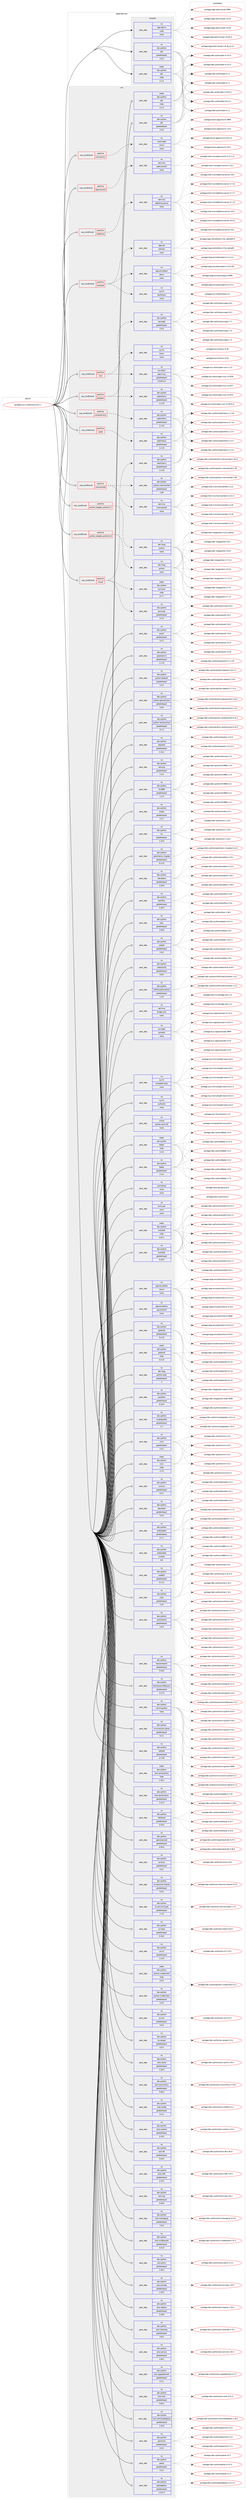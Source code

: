 digraph prolog {

# *************
# Graph options
# *************

newrank=true;
concentrate=true;
compound=true;
graph [rankdir=LR,fontname=Helvetica,fontsize=10,ranksep=1.5];#, ranksep=2.5, nodesep=0.2];
edge  [arrowhead=vee];
node  [fontname=Helvetica,fontsize=10];

# **********
# The ebuild
# **********

subgraph cluster_leftcol {
color=gray;
rank=same;
label=<<i>ebuild</i>>;
id [label="portage://sys-cluster/nova-20.1.1", color=red, width=4, href="../sys-cluster/nova-20.1.1.svg"];
}

# ****************
# The dependencies
# ****************

subgraph cluster_midcol {
color=gray;
label=<<i>dependencies</i>>;
subgraph cluster_compile {
fillcolor="#eeeeee";
style=filled;
label=<<i>compile</i>>;
subgraph pack40205 {
dependency52073 [label=<<TABLE BORDER="0" CELLBORDER="1" CELLSPACING="0" CELLPADDING="4" WIDTH="220"><TR><TD ROWSPAN="6" CELLPADDING="30">pack_dep</TD></TR><TR><TD WIDTH="110">no</TD></TR><TR><TD>app-admin</TD></TR><TR><TD>sudo</TD></TR><TR><TD>none</TD></TR><TR><TD></TD></TR></TABLE>>, shape=none, color=blue];
}
id:e -> dependency52073:w [weight=20,style="solid",arrowhead="vee"];
subgraph pack40206 {
dependency52074 [label=<<TABLE BORDER="0" CELLBORDER="1" CELLSPACING="0" CELLPADDING="4" WIDTH="220"><TR><TD ROWSPAN="6" CELLPADDING="30">pack_dep</TD></TR><TR><TD WIDTH="110">no</TD></TR><TR><TD>dev-python</TD></TR><TR><TD>pbr</TD></TR><TR><TD>greaterequal</TD></TR><TR><TD>2.0.0</TD></TR></TABLE>>, shape=none, color=blue];
}
id:e -> dependency52074:w [weight=20,style="solid",arrowhead="vee"];
subgraph pack40207 {
dependency52075 [label=<<TABLE BORDER="0" CELLBORDER="1" CELLSPACING="0" CELLPADDING="4" WIDTH="220"><TR><TD ROWSPAN="6" CELLPADDING="30">pack_dep</TD></TR><TR><TD WIDTH="110">weak</TD></TR><TR><TD>dev-python</TD></TR><TR><TD>pbr</TD></TR><TR><TD>tilde</TD></TR><TR><TD>2.1.0</TD></TR></TABLE>>, shape=none, color=blue];
}
id:e -> dependency52075:w [weight=20,style="solid",arrowhead="vee"];
}
subgraph cluster_compileandrun {
fillcolor="#eeeeee";
style=filled;
label=<<i>compile and run</i>>;
}
subgraph cluster_run {
fillcolor="#eeeeee";
style=filled;
label=<<i>run</i>>;
subgraph cond10738 {
dependency52076 [label=<<TABLE BORDER="0" CELLBORDER="1" CELLSPACING="0" CELLPADDING="4"><TR><TD ROWSPAN="3" CELLPADDING="10">use_conditional</TD></TR><TR><TD>positive</TD></TR><TR><TD>compute</TD></TR></TABLE>>, shape=none, color=red];
subgraph pack40208 {
dependency52077 [label=<<TABLE BORDER="0" CELLBORDER="1" CELLSPACING="0" CELLPADDING="4" WIDTH="220"><TR><TD ROWSPAN="6" CELLPADDING="30">pack_dep</TD></TR><TR><TD WIDTH="110">no</TD></TR><TR><TD>app-cdr</TD></TR><TR><TD>cdrtools</TD></TR><TR><TD>none</TD></TR><TR><TD></TD></TR></TABLE>>, shape=none, color=blue];
}
dependency52076:e -> dependency52077:w [weight=20,style="dashed",arrowhead="vee"];
subgraph pack40209 {
dependency52078 [label=<<TABLE BORDER="0" CELLBORDER="1" CELLSPACING="0" CELLPADDING="4" WIDTH="220"><TR><TD ROWSPAN="6" CELLPADDING="30">pack_dep</TD></TR><TR><TD WIDTH="110">no</TD></TR><TR><TD>sys-fs</TD></TR><TR><TD>dosfstools</TD></TR><TR><TD>none</TD></TR><TR><TD></TD></TR></TABLE>>, shape=none, color=blue];
}
dependency52076:e -> dependency52078:w [weight=20,style="dashed",arrowhead="vee"];
subgraph pack40210 {
dependency52079 [label=<<TABLE BORDER="0" CELLBORDER="1" CELLSPACING="0" CELLPADDING="4" WIDTH="220"><TR><TD ROWSPAN="6" CELLPADDING="30">pack_dep</TD></TR><TR><TD WIDTH="110">no</TD></TR><TR><TD>app-emulation</TD></TR><TR><TD>qemu</TD></TR><TR><TD>none</TD></TR><TR><TD></TD></TR></TABLE>>, shape=none, color=blue];
}
dependency52076:e -> dependency52079:w [weight=20,style="dashed",arrowhead="vee"];
}
id:e -> dependency52076:w [weight=20,style="solid",arrowhead="odot"];
subgraph cond10739 {
dependency52080 [label=<<TABLE BORDER="0" CELLBORDER="1" CELLSPACING="0" CELLPADDING="4"><TR><TD ROWSPAN="3" CELLPADDING="10">use_conditional</TD></TR><TR><TD>positive</TD></TR><TR><TD>compute-only</TD></TR></TABLE>>, shape=none, color=red];
subgraph pack40211 {
dependency52081 [label=<<TABLE BORDER="0" CELLBORDER="1" CELLSPACING="0" CELLPADDING="4" WIDTH="220"><TR><TD ROWSPAN="6" CELLPADDING="30">pack_dep</TD></TR><TR><TD WIDTH="110">no</TD></TR><TR><TD>dev-python</TD></TR><TR><TD>sqlalchemy</TD></TR><TR><TD>greaterequal</TD></TR><TR><TD>1.2.19</TD></TR></TABLE>>, shape=none, color=blue];
}
dependency52080:e -> dependency52081:w [weight=20,style="dashed",arrowhead="vee"];
}
id:e -> dependency52080:w [weight=20,style="solid",arrowhead="odot"];
subgraph cond10740 {
dependency52082 [label=<<TABLE BORDER="0" CELLBORDER="1" CELLSPACING="0" CELLPADDING="4"><TR><TD ROWSPAN="3" CELLPADDING="10">use_conditional</TD></TR><TR><TD>positive</TD></TR><TR><TD>iscsi</TD></TR></TABLE>>, shape=none, color=red];
subgraph pack40212 {
dependency52083 [label=<<TABLE BORDER="0" CELLBORDER="1" CELLSPACING="0" CELLPADDING="4" WIDTH="220"><TR><TD ROWSPAN="6" CELLPADDING="30">pack_dep</TD></TR><TR><TD WIDTH="110">no</TD></TR><TR><TD>sys-fs</TD></TR><TR><TD>lsscsi</TD></TR><TR><TD>none</TD></TR><TR><TD></TD></TR></TABLE>>, shape=none, color=blue];
}
dependency52082:e -> dependency52083:w [weight=20,style="dashed",arrowhead="vee"];
subgraph pack40213 {
dependency52084 [label=<<TABLE BORDER="0" CELLBORDER="1" CELLSPACING="0" CELLPADDING="4" WIDTH="220"><TR><TD ROWSPAN="6" CELLPADDING="30">pack_dep</TD></TR><TR><TD WIDTH="110">no</TD></TR><TR><TD>sys-block</TD></TR><TR><TD>open-iscsi</TD></TR><TR><TD>greaterequal</TD></TR><TR><TD>2.0.873-r1</TD></TR></TABLE>>, shape=none, color=blue];
}
dependency52082:e -> dependency52084:w [weight=20,style="dashed",arrowhead="vee"];
}
id:e -> dependency52082:w [weight=20,style="solid",arrowhead="odot"];
subgraph cond10741 {
dependency52085 [label=<<TABLE BORDER="0" CELLBORDER="1" CELLSPACING="0" CELLPADDING="4"><TR><TD ROWSPAN="3" CELLPADDING="10">use_conditional</TD></TR><TR><TD>positive</TD></TR><TR><TD>memcached</TD></TR></TABLE>>, shape=none, color=red];
subgraph pack40214 {
dependency52086 [label=<<TABLE BORDER="0" CELLBORDER="1" CELLSPACING="0" CELLPADDING="4" WIDTH="220"><TR><TD ROWSPAN="6" CELLPADDING="30">pack_dep</TD></TR><TR><TD WIDTH="110">no</TD></TR><TR><TD>net-misc</TD></TR><TR><TD>memcached</TD></TR><TR><TD>none</TD></TR><TR><TD></TD></TR></TABLE>>, shape=none, color=blue];
}
dependency52085:e -> dependency52086:w [weight=20,style="dashed",arrowhead="vee"];
subgraph pack40215 {
dependency52087 [label=<<TABLE BORDER="0" CELLBORDER="1" CELLSPACING="0" CELLPADDING="4" WIDTH="220"><TR><TD ROWSPAN="6" CELLPADDING="30">pack_dep</TD></TR><TR><TD WIDTH="110">no</TD></TR><TR><TD>dev-python</TD></TR><TR><TD>python-memcached</TD></TR><TR><TD>greaterequal</TD></TR><TR><TD>1.58</TD></TR></TABLE>>, shape=none, color=blue];
}
dependency52085:e -> dependency52087:w [weight=20,style="dashed",arrowhead="vee"];
}
id:e -> dependency52085:w [weight=20,style="solid",arrowhead="odot"];
subgraph cond10742 {
dependency52088 [label=<<TABLE BORDER="0" CELLBORDER="1" CELLSPACING="0" CELLPADDING="4"><TR><TD ROWSPAN="3" CELLPADDING="10">use_conditional</TD></TR><TR><TD>positive</TD></TR><TR><TD>mysql</TD></TR></TABLE>>, shape=none, color=red];
subgraph pack40216 {
dependency52089 [label=<<TABLE BORDER="0" CELLBORDER="1" CELLSPACING="0" CELLPADDING="4" WIDTH="220"><TR><TD ROWSPAN="6" CELLPADDING="30">pack_dep</TD></TR><TR><TD WIDTH="110">no</TD></TR><TR><TD>dev-python</TD></TR><TR><TD>pymysql</TD></TR><TR><TD>greaterequal</TD></TR><TR><TD>0.7.6</TD></TR></TABLE>>, shape=none, color=blue];
}
dependency52088:e -> dependency52089:w [weight=20,style="dashed",arrowhead="vee"];
subgraph pack40217 {
dependency52090 [label=<<TABLE BORDER="0" CELLBORDER="1" CELLSPACING="0" CELLPADDING="4" WIDTH="220"><TR><TD ROWSPAN="6" CELLPADDING="30">pack_dep</TD></TR><TR><TD WIDTH="110">weak</TD></TR><TR><TD>dev-python</TD></TR><TR><TD>pymysql</TD></TR><TR><TD>tilde</TD></TR><TR><TD>0.7.7</TD></TR></TABLE>>, shape=none, color=blue];
}
dependency52088:e -> dependency52090:w [weight=20,style="dashed",arrowhead="vee"];
subgraph pack40218 {
dependency52091 [label=<<TABLE BORDER="0" CELLBORDER="1" CELLSPACING="0" CELLPADDING="4" WIDTH="220"><TR><TD ROWSPAN="6" CELLPADDING="30">pack_dep</TD></TR><TR><TD WIDTH="110">no</TD></TR><TR><TD>dev-python</TD></TR><TR><TD>sqlalchemy</TD></TR><TR><TD>greaterequal</TD></TR><TR><TD>1.2.19</TD></TR></TABLE>>, shape=none, color=blue];
}
dependency52088:e -> dependency52091:w [weight=20,style="dashed",arrowhead="vee"];
}
id:e -> dependency52088:w [weight=20,style="solid",arrowhead="odot"];
subgraph cond10743 {
dependency52092 [label=<<TABLE BORDER="0" CELLBORDER="1" CELLSPACING="0" CELLPADDING="4"><TR><TD ROWSPAN="3" CELLPADDING="10">use_conditional</TD></TR><TR><TD>positive</TD></TR><TR><TD>novncproxy</TD></TR></TABLE>>, shape=none, color=red];
subgraph pack40219 {
dependency52093 [label=<<TABLE BORDER="0" CELLBORDER="1" CELLSPACING="0" CELLPADDING="4" WIDTH="220"><TR><TD ROWSPAN="6" CELLPADDING="30">pack_dep</TD></TR><TR><TD WIDTH="110">no</TD></TR><TR><TD>www-apps</TD></TR><TR><TD>novnc</TD></TR><TR><TD>none</TD></TR><TR><TD></TD></TR></TABLE>>, shape=none, color=blue];
}
dependency52092:e -> dependency52093:w [weight=20,style="dashed",arrowhead="vee"];
}
id:e -> dependency52092:w [weight=20,style="solid",arrowhead="odot"];
subgraph cond10744 {
dependency52094 [label=<<TABLE BORDER="0" CELLBORDER="1" CELLSPACING="0" CELLPADDING="4"><TR><TD ROWSPAN="3" CELLPADDING="10">use_conditional</TD></TR><TR><TD>positive</TD></TR><TR><TD>openvswitch</TD></TR></TABLE>>, shape=none, color=red];
subgraph pack40220 {
dependency52095 [label=<<TABLE BORDER="0" CELLBORDER="1" CELLSPACING="0" CELLPADDING="4" WIDTH="220"><TR><TD ROWSPAN="6" CELLPADDING="30">pack_dep</TD></TR><TR><TD WIDTH="110">no</TD></TR><TR><TD>net-misc</TD></TR><TR><TD>openvswitch</TD></TR><TR><TD>none</TD></TR><TR><TD></TD></TR></TABLE>>, shape=none, color=blue];
}
dependency52094:e -> dependency52095:w [weight=20,style="dashed",arrowhead="vee"];
}
id:e -> dependency52094:w [weight=20,style="solid",arrowhead="odot"];
subgraph cond10745 {
dependency52096 [label=<<TABLE BORDER="0" CELLBORDER="1" CELLSPACING="0" CELLPADDING="4"><TR><TD ROWSPAN="3" CELLPADDING="10">use_conditional</TD></TR><TR><TD>positive</TD></TR><TR><TD>postgres</TD></TR></TABLE>>, shape=none, color=red];
subgraph pack40221 {
dependency52097 [label=<<TABLE BORDER="0" CELLBORDER="1" CELLSPACING="0" CELLPADDING="4" WIDTH="220"><TR><TD ROWSPAN="6" CELLPADDING="30">pack_dep</TD></TR><TR><TD WIDTH="110">no</TD></TR><TR><TD>dev-python</TD></TR><TR><TD>psycopg</TD></TR><TR><TD>greaterequal</TD></TR><TR><TD>2.5.0</TD></TR></TABLE>>, shape=none, color=blue];
}
dependency52096:e -> dependency52097:w [weight=20,style="dashed",arrowhead="vee"];
subgraph pack40222 {
dependency52098 [label=<<TABLE BORDER="0" CELLBORDER="1" CELLSPACING="0" CELLPADDING="4" WIDTH="220"><TR><TD ROWSPAN="6" CELLPADDING="30">pack_dep</TD></TR><TR><TD WIDTH="110">no</TD></TR><TR><TD>dev-python</TD></TR><TR><TD>sqlalchemy</TD></TR><TR><TD>greaterequal</TD></TR><TR><TD>1.2.19</TD></TR></TABLE>>, shape=none, color=blue];
}
dependency52096:e -> dependency52098:w [weight=20,style="dashed",arrowhead="vee"];
}
id:e -> dependency52096:w [weight=20,style="solid",arrowhead="odot"];
subgraph cond10746 {
dependency52099 [label=<<TABLE BORDER="0" CELLBORDER="1" CELLSPACING="0" CELLPADDING="4"><TR><TD ROWSPAN="3" CELLPADDING="10">use_conditional</TD></TR><TR><TD>positive</TD></TR><TR><TD>python_targets_python3_6</TD></TR></TABLE>>, shape=none, color=red];
subgraph pack40223 {
dependency52100 [label=<<TABLE BORDER="0" CELLBORDER="1" CELLSPACING="0" CELLPADDING="4" WIDTH="220"><TR><TD ROWSPAN="6" CELLPADDING="30">pack_dep</TD></TR><TR><TD WIDTH="110">no</TD></TR><TR><TD>dev-lang</TD></TR><TR><TD>python</TD></TR><TR><TD>none</TD></TR><TR><TD></TD></TR></TABLE>>, shape=none, color=blue];
}
dependency52099:e -> dependency52100:w [weight=20,style="dashed",arrowhead="vee"];
}
id:e -> dependency52099:w [weight=20,style="solid",arrowhead="odot"];
subgraph cond10747 {
dependency52101 [label=<<TABLE BORDER="0" CELLBORDER="1" CELLSPACING="0" CELLPADDING="4"><TR><TD ROWSPAN="3" CELLPADDING="10">use_conditional</TD></TR><TR><TD>positive</TD></TR><TR><TD>python_targets_python3_7</TD></TR></TABLE>>, shape=none, color=red];
subgraph pack40224 {
dependency52102 [label=<<TABLE BORDER="0" CELLBORDER="1" CELLSPACING="0" CELLPADDING="4" WIDTH="220"><TR><TD ROWSPAN="6" CELLPADDING="30">pack_dep</TD></TR><TR><TD WIDTH="110">no</TD></TR><TR><TD>dev-lang</TD></TR><TR><TD>python</TD></TR><TR><TD>none</TD></TR><TR><TD></TD></TR></TABLE>>, shape=none, color=blue];
}
dependency52101:e -> dependency52102:w [weight=20,style="dashed",arrowhead="vee"];
}
id:e -> dependency52101:w [weight=20,style="solid",arrowhead="odot"];
subgraph cond10748 {
dependency52103 [label=<<TABLE BORDER="0" CELLBORDER="1" CELLSPACING="0" CELLPADDING="4"><TR><TD ROWSPAN="3" CELLPADDING="10">use_conditional</TD></TR><TR><TD>positive</TD></TR><TR><TD>rabbitmq</TD></TR></TABLE>>, shape=none, color=red];
subgraph pack40225 {
dependency52104 [label=<<TABLE BORDER="0" CELLBORDER="1" CELLSPACING="0" CELLPADDING="4" WIDTH="220"><TR><TD ROWSPAN="6" CELLPADDING="30">pack_dep</TD></TR><TR><TD WIDTH="110">no</TD></TR><TR><TD>net-misc</TD></TR><TR><TD>rabbitmq-server</TD></TR><TR><TD>none</TD></TR><TR><TD></TD></TR></TABLE>>, shape=none, color=blue];
}
dependency52103:e -> dependency52104:w [weight=20,style="dashed",arrowhead="vee"];
}
id:e -> dependency52103:w [weight=20,style="solid",arrowhead="odot"];
subgraph cond10749 {
dependency52105 [label=<<TABLE BORDER="0" CELLBORDER="1" CELLSPACING="0" CELLPADDING="4"><TR><TD ROWSPAN="3" CELLPADDING="10">use_conditional</TD></TR><TR><TD>positive</TD></TR><TR><TD>sqlite</TD></TR></TABLE>>, shape=none, color=red];
subgraph pack40226 {
dependency52106 [label=<<TABLE BORDER="0" CELLBORDER="1" CELLSPACING="0" CELLPADDING="4" WIDTH="220"><TR><TD ROWSPAN="6" CELLPADDING="30">pack_dep</TD></TR><TR><TD WIDTH="110">no</TD></TR><TR><TD>dev-python</TD></TR><TR><TD>sqlalchemy</TD></TR><TR><TD>greaterequal</TD></TR><TR><TD>1.2.19</TD></TR></TABLE>>, shape=none, color=blue];
}
dependency52105:e -> dependency52106:w [weight=20,style="dashed",arrowhead="vee"];
}
id:e -> dependency52105:w [weight=20,style="solid",arrowhead="odot"];
subgraph pack40227 {
dependency52107 [label=<<TABLE BORDER="0" CELLBORDER="1" CELLSPACING="0" CELLPADDING="4" WIDTH="220"><TR><TD ROWSPAN="6" CELLPADDING="30">pack_dep</TD></TR><TR><TD WIDTH="110">no</TD></TR><TR><TD>acct-group</TD></TR><TR><TD>nova</TD></TR><TR><TD>none</TD></TR><TR><TD></TD></TR></TABLE>>, shape=none, color=blue];
}
id:e -> dependency52107:w [weight=20,style="solid",arrowhead="odot"];
subgraph pack40228 {
dependency52108 [label=<<TABLE BORDER="0" CELLBORDER="1" CELLSPACING="0" CELLPADDING="4" WIDTH="220"><TR><TD ROWSPAN="6" CELLPADDING="30">pack_dep</TD></TR><TR><TD WIDTH="110">no</TD></TR><TR><TD>acct-user</TD></TR><TR><TD>nova</TD></TR><TR><TD>none</TD></TR><TR><TD></TD></TR></TABLE>>, shape=none, color=blue];
}
id:e -> dependency52108:w [weight=20,style="solid",arrowhead="odot"];
subgraph pack40229 {
dependency52109 [label=<<TABLE BORDER="0" CELLBORDER="1" CELLSPACING="0" CELLPADDING="4" WIDTH="220"><TR><TD ROWSPAN="6" CELLPADDING="30">pack_dep</TD></TR><TR><TD WIDTH="110">no</TD></TR><TR><TD>app-emulation</TD></TR><TR><TD>libvirt</TD></TR><TR><TD>none</TD></TR><TR><TD></TD></TR></TABLE>>, shape=none, color=blue];
}
id:e -> dependency52109:w [weight=20,style="solid",arrowhead="odot"];
subgraph pack40230 {
dependency52110 [label=<<TABLE BORDER="0" CELLBORDER="1" CELLSPACING="0" CELLPADDING="4" WIDTH="220"><TR><TD ROWSPAN="6" CELLPADDING="30">pack_dep</TD></TR><TR><TD WIDTH="110">no</TD></TR><TR><TD>app-emulation</TD></TR><TR><TD>spice-html5</TD></TR><TR><TD>none</TD></TR><TR><TD></TD></TR></TABLE>>, shape=none, color=blue];
}
id:e -> dependency52110:w [weight=20,style="solid",arrowhead="odot"];
subgraph pack40231 {
dependency52111 [label=<<TABLE BORDER="0" CELLBORDER="1" CELLSPACING="0" CELLPADDING="4" WIDTH="220"><TR><TD ROWSPAN="6" CELLPADDING="30">pack_dep</TD></TR><TR><TD WIDTH="110">no</TD></TR><TR><TD>dev-lang</TD></TR><TR><TD>python-exec</TD></TR><TR><TD>greaterequal</TD></TR><TR><TD>2</TD></TR></TABLE>>, shape=none, color=blue];
}
id:e -> dependency52111:w [weight=20,style="solid",arrowhead="odot"];
subgraph pack40232 {
dependency52112 [label=<<TABLE BORDER="0" CELLBORDER="1" CELLSPACING="0" CELLPADDING="4" WIDTH="220"><TR><TD ROWSPAN="6" CELLPADDING="30">pack_dep</TD></TR><TR><TD WIDTH="110">no</TD></TR><TR><TD>dev-python</TD></TR><TR><TD>Babel</TD></TR><TR><TD>greaterequal</TD></TR><TR><TD>2.3.4</TD></TR></TABLE>>, shape=none, color=blue];
}
id:e -> dependency52112:w [weight=20,style="solid",arrowhead="odot"];
subgraph pack40233 {
dependency52113 [label=<<TABLE BORDER="0" CELLBORDER="1" CELLSPACING="0" CELLPADDING="4" WIDTH="220"><TR><TD ROWSPAN="6" CELLPADDING="30">pack_dep</TD></TR><TR><TD WIDTH="110">no</TD></TR><TR><TD>dev-python</TD></TR><TR><TD>castellan</TD></TR><TR><TD>greaterequal</TD></TR><TR><TD>0.16.0</TD></TR></TABLE>>, shape=none, color=blue];
}
id:e -> dependency52113:w [weight=20,style="solid",arrowhead="odot"];
subgraph pack40234 {
dependency52114 [label=<<TABLE BORDER="0" CELLBORDER="1" CELLSPACING="0" CELLPADDING="4" WIDTH="220"><TR><TD ROWSPAN="6" CELLPADDING="30">pack_dep</TD></TR><TR><TD WIDTH="110">no</TD></TR><TR><TD>dev-python</TD></TR><TR><TD>cryptography</TD></TR><TR><TD>greaterequal</TD></TR><TR><TD>2.7</TD></TR></TABLE>>, shape=none, color=blue];
}
id:e -> dependency52114:w [weight=20,style="solid",arrowhead="odot"];
subgraph pack40235 {
dependency52115 [label=<<TABLE BORDER="0" CELLBORDER="1" CELLSPACING="0" CELLPADDING="4" WIDTH="220"><TR><TD ROWSPAN="6" CELLPADDING="30">pack_dep</TD></TR><TR><TD WIDTH="110">no</TD></TR><TR><TD>dev-python</TD></TR><TR><TD>cursive</TD></TR><TR><TD>greaterequal</TD></TR><TR><TD>0.2.1</TD></TR></TABLE>>, shape=none, color=blue];
}
id:e -> dependency52115:w [weight=20,style="solid",arrowhead="odot"];
subgraph pack40236 {
dependency52116 [label=<<TABLE BORDER="0" CELLBORDER="1" CELLSPACING="0" CELLPADDING="4" WIDTH="220"><TR><TD ROWSPAN="6" CELLPADDING="30">pack_dep</TD></TR><TR><TD WIDTH="110">no</TD></TR><TR><TD>dev-python</TD></TR><TR><TD>decorator</TD></TR><TR><TD>greaterequal</TD></TR><TR><TD>3.4.0</TD></TR></TABLE>>, shape=none, color=blue];
}
id:e -> dependency52116:w [weight=20,style="solid",arrowhead="odot"];
subgraph pack40237 {
dependency52117 [label=<<TABLE BORDER="0" CELLBORDER="1" CELLSPACING="0" CELLPADDING="4" WIDTH="220"><TR><TD ROWSPAN="6" CELLPADDING="30">pack_dep</TD></TR><TR><TD WIDTH="110">no</TD></TR><TR><TD>dev-python</TD></TR><TR><TD>eventlet</TD></TR><TR><TD>greaterequal</TD></TR><TR><TD>0.20.0</TD></TR></TABLE>>, shape=none, color=blue];
}
id:e -> dependency52117:w [weight=20,style="solid",arrowhead="odot"];
subgraph pack40238 {
dependency52118 [label=<<TABLE BORDER="0" CELLBORDER="1" CELLSPACING="0" CELLPADDING="4" WIDTH="220"><TR><TD ROWSPAN="6" CELLPADDING="30">pack_dep</TD></TR><TR><TD WIDTH="110">no</TD></TR><TR><TD>dev-python</TD></TR><TR><TD>greenlet</TD></TR><TR><TD>greaterequal</TD></TR><TR><TD>0.4.10</TD></TR></TABLE>>, shape=none, color=blue];
}
id:e -> dependency52118:w [weight=20,style="solid",arrowhead="odot"];
subgraph pack40239 {
dependency52119 [label=<<TABLE BORDER="0" CELLBORDER="1" CELLSPACING="0" CELLPADDING="4" WIDTH="220"><TR><TD ROWSPAN="6" CELLPADDING="30">pack_dep</TD></TR><TR><TD WIDTH="110">no</TD></TR><TR><TD>dev-python</TD></TR><TR><TD>iso8601</TD></TR><TR><TD>greaterequal</TD></TR><TR><TD>0.1.11</TD></TR></TABLE>>, shape=none, color=blue];
}
id:e -> dependency52119:w [weight=20,style="solid",arrowhead="odot"];
subgraph pack40240 {
dependency52120 [label=<<TABLE BORDER="0" CELLBORDER="1" CELLSPACING="0" CELLPADDING="4" WIDTH="220"><TR><TD ROWSPAN="6" CELLPADDING="30">pack_dep</TD></TR><TR><TD WIDTH="110">no</TD></TR><TR><TD>dev-python</TD></TR><TR><TD>jinja</TD></TR><TR><TD>greaterequal</TD></TR><TR><TD>2.10</TD></TR></TABLE>>, shape=none, color=blue];
}
id:e -> dependency52120:w [weight=20,style="solid",arrowhead="odot"];
subgraph pack40241 {
dependency52121 [label=<<TABLE BORDER="0" CELLBORDER="1" CELLSPACING="0" CELLPADDING="4" WIDTH="220"><TR><TD ROWSPAN="6" CELLPADDING="30">pack_dep</TD></TR><TR><TD WIDTH="110">no</TD></TR><TR><TD>dev-python</TD></TR><TR><TD>jsonschema</TD></TR><TR><TD>greaterequal</TD></TR><TR><TD>2.6.0</TD></TR></TABLE>>, shape=none, color=blue];
}
id:e -> dependency52121:w [weight=20,style="solid",arrowhead="odot"];
subgraph pack40242 {
dependency52122 [label=<<TABLE BORDER="0" CELLBORDER="1" CELLSPACING="0" CELLPADDING="4" WIDTH="220"><TR><TD ROWSPAN="6" CELLPADDING="30">pack_dep</TD></TR><TR><TD WIDTH="110">no</TD></TR><TR><TD>dev-python</TD></TR><TR><TD>keystoneauth</TD></TR><TR><TD>greaterequal</TD></TR><TR><TD>3.16.0</TD></TR></TABLE>>, shape=none, color=blue];
}
id:e -> dependency52122:w [weight=20,style="solid",arrowhead="odot"];
subgraph pack40243 {
dependency52123 [label=<<TABLE BORDER="0" CELLBORDER="1" CELLSPACING="0" CELLPADDING="4" WIDTH="220"><TR><TD ROWSPAN="6" CELLPADDING="30">pack_dep</TD></TR><TR><TD WIDTH="110">no</TD></TR><TR><TD>dev-python</TD></TR><TR><TD>keystonemiddleware</TD></TR><TR><TD>greaterequal</TD></TR><TR><TD>4.17.0</TD></TR></TABLE>>, shape=none, color=blue];
}
id:e -> dependency52123:w [weight=20,style="solid",arrowhead="odot"];
subgraph pack40244 {
dependency52124 [label=<<TABLE BORDER="0" CELLBORDER="1" CELLSPACING="0" CELLPADDING="4" WIDTH="220"><TR><TD ROWSPAN="6" CELLPADDING="30">pack_dep</TD></TR><TR><TD WIDTH="110">no</TD></TR><TR><TD>dev-python</TD></TR><TR><TD>libvirt-python</TD></TR><TR><TD>none</TD></TR><TR><TD></TD></TR></TABLE>>, shape=none, color=blue];
}
id:e -> dependency52124:w [weight=20,style="solid",arrowhead="odot"];
subgraph pack40245 {
dependency52125 [label=<<TABLE BORDER="0" CELLBORDER="1" CELLSPACING="0" CELLPADDING="4" WIDTH="220"><TR><TD ROWSPAN="6" CELLPADDING="30">pack_dep</TD></TR><TR><TD WIDTH="110">no</TD></TR><TR><TD>dev-python</TD></TR><TR><TD>lxml</TD></TR><TR><TD>greaterequal</TD></TR><TR><TD>2.4.1</TD></TR></TABLE>>, shape=none, color=blue];
}
id:e -> dependency52125:w [weight=20,style="solid",arrowhead="odot"];
subgraph pack40246 {
dependency52126 [label=<<TABLE BORDER="0" CELLBORDER="1" CELLSPACING="0" CELLPADDING="4" WIDTH="220"><TR><TD ROWSPAN="6" CELLPADDING="30">pack_dep</TD></TR><TR><TD WIDTH="110">no</TD></TR><TR><TD>dev-python</TD></TR><TR><TD>microversion-parse</TD></TR><TR><TD>greaterequal</TD></TR><TR><TD>0.2.1</TD></TR></TABLE>>, shape=none, color=blue];
}
id:e -> dependency52126:w [weight=20,style="solid",arrowhead="odot"];
subgraph pack40247 {
dependency52127 [label=<<TABLE BORDER="0" CELLBORDER="1" CELLSPACING="0" CELLPADDING="4" WIDTH="220"><TR><TD ROWSPAN="6" CELLPADDING="30">pack_dep</TD></TR><TR><TD WIDTH="110">no</TD></TR><TR><TD>dev-python</TD></TR><TR><TD>netaddr</TD></TR><TR><TD>greaterequal</TD></TR><TR><TD>0.7.18</TD></TR></TABLE>>, shape=none, color=blue];
}
id:e -> dependency52127:w [weight=20,style="solid",arrowhead="odot"];
subgraph pack40248 {
dependency52128 [label=<<TABLE BORDER="0" CELLBORDER="1" CELLSPACING="0" CELLPADDING="4" WIDTH="220"><TR><TD ROWSPAN="6" CELLPADDING="30">pack_dep</TD></TR><TR><TD WIDTH="110">no</TD></TR><TR><TD>dev-python</TD></TR><TR><TD>netifaces</TD></TR><TR><TD>greaterequal</TD></TR><TR><TD>0.10.4</TD></TR></TABLE>>, shape=none, color=blue];
}
id:e -> dependency52128:w [weight=20,style="solid",arrowhead="odot"];
subgraph pack40249 {
dependency52129 [label=<<TABLE BORDER="0" CELLBORDER="1" CELLSPACING="0" CELLPADDING="4" WIDTH="220"><TR><TD ROWSPAN="6" CELLPADDING="30">pack_dep</TD></TR><TR><TD WIDTH="110">no</TD></TR><TR><TD>dev-python</TD></TR><TR><TD>openstacksdk</TD></TR><TR><TD>greaterequal</TD></TR><TR><TD>0.35.0</TD></TR></TABLE>>, shape=none, color=blue];
}
id:e -> dependency52129:w [weight=20,style="solid",arrowhead="odot"];
subgraph pack40250 {
dependency52130 [label=<<TABLE BORDER="0" CELLBORDER="1" CELLSPACING="0" CELLPADDING="4" WIDTH="220"><TR><TD ROWSPAN="6" CELLPADDING="30">pack_dep</TD></TR><TR><TD WIDTH="110">no</TD></TR><TR><TD>dev-python</TD></TR><TR><TD>os-brick</TD></TR><TR><TD>greaterequal</TD></TR><TR><TD>2.6.1</TD></TR></TABLE>>, shape=none, color=blue];
}
id:e -> dependency52130:w [weight=20,style="solid",arrowhead="odot"];
subgraph pack40251 {
dependency52131 [label=<<TABLE BORDER="0" CELLBORDER="1" CELLSPACING="0" CELLPADDING="4" WIDTH="220"><TR><TD ROWSPAN="6" CELLPADDING="30">pack_dep</TD></TR><TR><TD WIDTH="110">no</TD></TR><TR><TD>dev-python</TD></TR><TR><TD>os-resource-classes</TD></TR><TR><TD>greaterequal</TD></TR><TR><TD>0.4.0</TD></TR></TABLE>>, shape=none, color=blue];
}
id:e -> dependency52131:w [weight=20,style="solid",arrowhead="odot"];
subgraph pack40252 {
dependency52132 [label=<<TABLE BORDER="0" CELLBORDER="1" CELLSPACING="0" CELLPADDING="4" WIDTH="220"><TR><TD ROWSPAN="6" CELLPADDING="30">pack_dep</TD></TR><TR><TD WIDTH="110">no</TD></TR><TR><TD>dev-python</TD></TR><TR><TD>os-service-types</TD></TR><TR><TD>greaterequal</TD></TR><TR><TD>1.7.0</TD></TR></TABLE>>, shape=none, color=blue];
}
id:e -> dependency52132:w [weight=20,style="solid",arrowhead="odot"];
subgraph pack40253 {
dependency52133 [label=<<TABLE BORDER="0" CELLBORDER="1" CELLSPACING="0" CELLPADDING="4" WIDTH="220"><TR><TD ROWSPAN="6" CELLPADDING="30">pack_dep</TD></TR><TR><TD WIDTH="110">no</TD></TR><TR><TD>dev-python</TD></TR><TR><TD>os-traits</TD></TR><TR><TD>greaterequal</TD></TR><TR><TD>0.16.0</TD></TR></TABLE>>, shape=none, color=blue];
}
id:e -> dependency52133:w [weight=20,style="solid",arrowhead="odot"];
subgraph pack40254 {
dependency52134 [label=<<TABLE BORDER="0" CELLBORDER="1" CELLSPACING="0" CELLPADDING="4" WIDTH="220"><TR><TD ROWSPAN="6" CELLPADDING="30">pack_dep</TD></TR><TR><TD WIDTH="110">no</TD></TR><TR><TD>dev-python</TD></TR><TR><TD>os-vif</TD></TR><TR><TD>greaterequal</TD></TR><TR><TD>1.14.0</TD></TR></TABLE>>, shape=none, color=blue];
}
id:e -> dependency52134:w [weight=20,style="solid",arrowhead="odot"];
subgraph pack40255 {
dependency52135 [label=<<TABLE BORDER="0" CELLBORDER="1" CELLSPACING="0" CELLPADDING="4" WIDTH="220"><TR><TD ROWSPAN="6" CELLPADDING="30">pack_dep</TD></TR><TR><TD WIDTH="110">no</TD></TR><TR><TD>dev-python</TD></TR><TR><TD>os-win</TD></TR><TR><TD>greaterequal</TD></TR><TR><TD>3.0.0</TD></TR></TABLE>>, shape=none, color=blue];
}
id:e -> dependency52135:w [weight=20,style="solid",arrowhead="odot"];
subgraph pack40256 {
dependency52136 [label=<<TABLE BORDER="0" CELLBORDER="1" CELLSPACING="0" CELLPADDING="4" WIDTH="220"><TR><TD ROWSPAN="6" CELLPADDING="30">pack_dep</TD></TR><TR><TD WIDTH="110">no</TD></TR><TR><TD>dev-python</TD></TR><TR><TD>os-xenapi</TD></TR><TR><TD>greaterequal</TD></TR><TR><TD>0.3.3</TD></TR></TABLE>>, shape=none, color=blue];
}
id:e -> dependency52136:w [weight=20,style="solid",arrowhead="odot"];
subgraph pack40257 {
dependency52137 [label=<<TABLE BORDER="0" CELLBORDER="1" CELLSPACING="0" CELLPADDING="4" WIDTH="220"><TR><TD ROWSPAN="6" CELLPADDING="30">pack_dep</TD></TR><TR><TD WIDTH="110">no</TD></TR><TR><TD>dev-python</TD></TR><TR><TD>oslo-cache</TD></TR><TR><TD>greaterequal</TD></TR><TR><TD>1.26.0</TD></TR></TABLE>>, shape=none, color=blue];
}
id:e -> dependency52137:w [weight=20,style="solid",arrowhead="odot"];
subgraph pack40258 {
dependency52138 [label=<<TABLE BORDER="0" CELLBORDER="1" CELLSPACING="0" CELLPADDING="4" WIDTH="220"><TR><TD ROWSPAN="6" CELLPADDING="30">pack_dep</TD></TR><TR><TD WIDTH="110">no</TD></TR><TR><TD>dev-python</TD></TR><TR><TD>oslo-concurrency</TD></TR><TR><TD>greaterequal</TD></TR><TR><TD>3.26.0</TD></TR></TABLE>>, shape=none, color=blue];
}
id:e -> dependency52138:w [weight=20,style="solid",arrowhead="odot"];
subgraph pack40259 {
dependency52139 [label=<<TABLE BORDER="0" CELLBORDER="1" CELLSPACING="0" CELLPADDING="4" WIDTH="220"><TR><TD ROWSPAN="6" CELLPADDING="30">pack_dep</TD></TR><TR><TD WIDTH="110">no</TD></TR><TR><TD>dev-python</TD></TR><TR><TD>oslo-config</TD></TR><TR><TD>greaterequal</TD></TR><TR><TD>6.1.0</TD></TR></TABLE>>, shape=none, color=blue];
}
id:e -> dependency52139:w [weight=20,style="solid",arrowhead="odot"];
subgraph pack40260 {
dependency52140 [label=<<TABLE BORDER="0" CELLBORDER="1" CELLSPACING="0" CELLPADDING="4" WIDTH="220"><TR><TD ROWSPAN="6" CELLPADDING="30">pack_dep</TD></TR><TR><TD WIDTH="110">no</TD></TR><TR><TD>dev-python</TD></TR><TR><TD>oslo-context</TD></TR><TR><TD>greaterequal</TD></TR><TR><TD>2.19.2</TD></TR></TABLE>>, shape=none, color=blue];
}
id:e -> dependency52140:w [weight=20,style="solid",arrowhead="odot"];
subgraph pack40261 {
dependency52141 [label=<<TABLE BORDER="0" CELLBORDER="1" CELLSPACING="0" CELLPADDING="4" WIDTH="220"><TR><TD ROWSPAN="6" CELLPADDING="30">pack_dep</TD></TR><TR><TD WIDTH="110">no</TD></TR><TR><TD>dev-python</TD></TR><TR><TD>oslo-db</TD></TR><TR><TD>greaterequal</TD></TR><TR><TD>4.44.0</TD></TR></TABLE>>, shape=none, color=blue];
}
id:e -> dependency52141:w [weight=20,style="solid",arrowhead="odot"];
subgraph pack40262 {
dependency52142 [label=<<TABLE BORDER="0" CELLBORDER="1" CELLSPACING="0" CELLPADDING="4" WIDTH="220"><TR><TD ROWSPAN="6" CELLPADDING="30">pack_dep</TD></TR><TR><TD WIDTH="110">no</TD></TR><TR><TD>dev-python</TD></TR><TR><TD>oslo-i18n</TD></TR><TR><TD>greaterequal</TD></TR><TR><TD>3.15.3</TD></TR></TABLE>>, shape=none, color=blue];
}
id:e -> dependency52142:w [weight=20,style="solid",arrowhead="odot"];
subgraph pack40263 {
dependency52143 [label=<<TABLE BORDER="0" CELLBORDER="1" CELLSPACING="0" CELLPADDING="4" WIDTH="220"><TR><TD ROWSPAN="6" CELLPADDING="30">pack_dep</TD></TR><TR><TD WIDTH="110">no</TD></TR><TR><TD>dev-python</TD></TR><TR><TD>oslo-log</TD></TR><TR><TD>greaterequal</TD></TR><TR><TD>3.36.0</TD></TR></TABLE>>, shape=none, color=blue];
}
id:e -> dependency52143:w [weight=20,style="solid",arrowhead="odot"];
subgraph pack40264 {
dependency52144 [label=<<TABLE BORDER="0" CELLBORDER="1" CELLSPACING="0" CELLPADDING="4" WIDTH="220"><TR><TD ROWSPAN="6" CELLPADDING="30">pack_dep</TD></TR><TR><TD WIDTH="110">no</TD></TR><TR><TD>dev-python</TD></TR><TR><TD>oslo-messaging</TD></TR><TR><TD>greaterequal</TD></TR><TR><TD>7.0.0</TD></TR></TABLE>>, shape=none, color=blue];
}
id:e -> dependency52144:w [weight=20,style="solid",arrowhead="odot"];
subgraph pack40265 {
dependency52145 [label=<<TABLE BORDER="0" CELLBORDER="1" CELLSPACING="0" CELLPADDING="4" WIDTH="220"><TR><TD ROWSPAN="6" CELLPADDING="30">pack_dep</TD></TR><TR><TD WIDTH="110">no</TD></TR><TR><TD>dev-python</TD></TR><TR><TD>oslo-middleware</TD></TR><TR><TD>greaterequal</TD></TR><TR><TD>3.31.0</TD></TR></TABLE>>, shape=none, color=blue];
}
id:e -> dependency52145:w [weight=20,style="solid",arrowhead="odot"];
subgraph pack40266 {
dependency52146 [label=<<TABLE BORDER="0" CELLBORDER="1" CELLSPACING="0" CELLPADDING="4" WIDTH="220"><TR><TD ROWSPAN="6" CELLPADDING="30">pack_dep</TD></TR><TR><TD WIDTH="110">no</TD></TR><TR><TD>dev-python</TD></TR><TR><TD>oslo-policy</TD></TR><TR><TD>greaterequal</TD></TR><TR><TD>1.35.0</TD></TR></TABLE>>, shape=none, color=blue];
}
id:e -> dependency52146:w [weight=20,style="solid",arrowhead="odot"];
subgraph pack40267 {
dependency52147 [label=<<TABLE BORDER="0" CELLBORDER="1" CELLSPACING="0" CELLPADDING="4" WIDTH="220"><TR><TD ROWSPAN="6" CELLPADDING="30">pack_dep</TD></TR><TR><TD WIDTH="110">no</TD></TR><TR><TD>dev-python</TD></TR><TR><TD>oslo-privsep</TD></TR><TR><TD>greaterequal</TD></TR><TR><TD>1.33.2</TD></TR></TABLE>>, shape=none, color=blue];
}
id:e -> dependency52147:w [weight=20,style="solid",arrowhead="odot"];
subgraph pack40268 {
dependency52148 [label=<<TABLE BORDER="0" CELLBORDER="1" CELLSPACING="0" CELLPADDING="4" WIDTH="220"><TR><TD ROWSPAN="6" CELLPADDING="30">pack_dep</TD></TR><TR><TD WIDTH="110">no</TD></TR><TR><TD>dev-python</TD></TR><TR><TD>oslo-reports</TD></TR><TR><TD>greaterequal</TD></TR><TR><TD>1.18.0</TD></TR></TABLE>>, shape=none, color=blue];
}
id:e -> dependency52148:w [weight=20,style="solid",arrowhead="odot"];
subgraph pack40269 {
dependency52149 [label=<<TABLE BORDER="0" CELLBORDER="1" CELLSPACING="0" CELLPADDING="4" WIDTH="220"><TR><TD ROWSPAN="6" CELLPADDING="30">pack_dep</TD></TR><TR><TD WIDTH="110">no</TD></TR><TR><TD>dev-python</TD></TR><TR><TD>oslo-rootwrap</TD></TR><TR><TD>greaterequal</TD></TR><TR><TD>5.8.0</TD></TR></TABLE>>, shape=none, color=blue];
}
id:e -> dependency52149:w [weight=20,style="solid",arrowhead="odot"];
subgraph pack40270 {
dependency52150 [label=<<TABLE BORDER="0" CELLBORDER="1" CELLSPACING="0" CELLPADDING="4" WIDTH="220"><TR><TD ROWSPAN="6" CELLPADDING="30">pack_dep</TD></TR><TR><TD WIDTH="110">no</TD></TR><TR><TD>dev-python</TD></TR><TR><TD>oslo-serialization</TD></TR><TR><TD>greaterequal</TD></TR><TR><TD>1.21.0</TD></TR></TABLE>>, shape=none, color=blue];
}
id:e -> dependency52150:w [weight=20,style="solid",arrowhead="odot"];
subgraph pack40271 {
dependency52151 [label=<<TABLE BORDER="0" CELLBORDER="1" CELLSPACING="0" CELLPADDING="4" WIDTH="220"><TR><TD ROWSPAN="6" CELLPADDING="30">pack_dep</TD></TR><TR><TD WIDTH="110">no</TD></TR><TR><TD>dev-python</TD></TR><TR><TD>oslo-service</TD></TR><TR><TD>greaterequal</TD></TR><TR><TD>1.40.1</TD></TR></TABLE>>, shape=none, color=blue];
}
id:e -> dependency52151:w [weight=20,style="solid",arrowhead="odot"];
subgraph pack40272 {
dependency52152 [label=<<TABLE BORDER="0" CELLBORDER="1" CELLSPACING="0" CELLPADDING="4" WIDTH="220"><TR><TD ROWSPAN="6" CELLPADDING="30">pack_dep</TD></TR><TR><TD WIDTH="110">no</TD></TR><TR><TD>dev-python</TD></TR><TR><TD>oslo-upgradecheck</TD></TR><TR><TD>greaterequal</TD></TR><TR><TD>0.1.1</TD></TR></TABLE>>, shape=none, color=blue];
}
id:e -> dependency52152:w [weight=20,style="solid",arrowhead="odot"];
subgraph pack40273 {
dependency52153 [label=<<TABLE BORDER="0" CELLBORDER="1" CELLSPACING="0" CELLPADDING="4" WIDTH="220"><TR><TD ROWSPAN="6" CELLPADDING="30">pack_dep</TD></TR><TR><TD WIDTH="110">no</TD></TR><TR><TD>dev-python</TD></TR><TR><TD>oslo-utils</TD></TR><TR><TD>greaterequal</TD></TR><TR><TD>3.40.2</TD></TR></TABLE>>, shape=none, color=blue];
}
id:e -> dependency52153:w [weight=20,style="solid",arrowhead="odot"];
subgraph pack40274 {
dependency52154 [label=<<TABLE BORDER="0" CELLBORDER="1" CELLSPACING="0" CELLPADDING="4" WIDTH="220"><TR><TD ROWSPAN="6" CELLPADDING="30">pack_dep</TD></TR><TR><TD WIDTH="110">no</TD></TR><TR><TD>dev-python</TD></TR><TR><TD>oslo-versionedobjects</TD></TR><TR><TD>greaterequal</TD></TR><TR><TD>1.35.0</TD></TR></TABLE>>, shape=none, color=blue];
}
id:e -> dependency52154:w [weight=20,style="solid",arrowhead="odot"];
subgraph pack40275 {
dependency52155 [label=<<TABLE BORDER="0" CELLBORDER="1" CELLSPACING="0" CELLPADDING="4" WIDTH="220"><TR><TD ROWSPAN="6" CELLPADDING="30">pack_dep</TD></TR><TR><TD WIDTH="110">no</TD></TR><TR><TD>dev-python</TD></TR><TR><TD>paramiko</TD></TR><TR><TD>greaterequal</TD></TR><TR><TD>2.0.0</TD></TR></TABLE>>, shape=none, color=blue];
}
id:e -> dependency52155:w [weight=20,style="solid",arrowhead="odot"];
subgraph pack40276 {
dependency52156 [label=<<TABLE BORDER="0" CELLBORDER="1" CELLSPACING="0" CELLPADDING="4" WIDTH="220"><TR><TD ROWSPAN="6" CELLPADDING="30">pack_dep</TD></TR><TR><TD WIDTH="110">no</TD></TR><TR><TD>dev-python</TD></TR><TR><TD>paste</TD></TR><TR><TD>greaterequal</TD></TR><TR><TD>2.0.2</TD></TR></TABLE>>, shape=none, color=blue];
}
id:e -> dependency52156:w [weight=20,style="solid",arrowhead="odot"];
subgraph pack40277 {
dependency52157 [label=<<TABLE BORDER="0" CELLBORDER="1" CELLSPACING="0" CELLPADDING="4" WIDTH="220"><TR><TD ROWSPAN="6" CELLPADDING="30">pack_dep</TD></TR><TR><TD WIDTH="110">no</TD></TR><TR><TD>dev-python</TD></TR><TR><TD>pastedeploy</TD></TR><TR><TD>greaterequal</TD></TR><TR><TD>1.5.0-r1</TD></TR></TABLE>>, shape=none, color=blue];
}
id:e -> dependency52157:w [weight=20,style="solid",arrowhead="odot"];
subgraph pack40278 {
dependency52158 [label=<<TABLE BORDER="0" CELLBORDER="1" CELLSPACING="0" CELLPADDING="4" WIDTH="220"><TR><TD ROWSPAN="6" CELLPADDING="30">pack_dep</TD></TR><TR><TD WIDTH="110">no</TD></TR><TR><TD>dev-python</TD></TR><TR><TD>pbr</TD></TR><TR><TD>greaterequal</TD></TR><TR><TD>2.0.0</TD></TR></TABLE>>, shape=none, color=blue];
}
id:e -> dependency52158:w [weight=20,style="solid",arrowhead="odot"];
subgraph pack40279 {
dependency52159 [label=<<TABLE BORDER="0" CELLBORDER="1" CELLSPACING="0" CELLPADDING="4" WIDTH="220"><TR><TD ROWSPAN="6" CELLPADDING="30">pack_dep</TD></TR><TR><TD WIDTH="110">no</TD></TR><TR><TD>dev-python</TD></TR><TR><TD>prettytable</TD></TR><TR><TD>greaterequal</TD></TR><TR><TD>0.7.1</TD></TR></TABLE>>, shape=none, color=blue];
}
id:e -> dependency52159:w [weight=20,style="solid",arrowhead="odot"];
subgraph pack40280 {
dependency52160 [label=<<TABLE BORDER="0" CELLBORDER="1" CELLSPACING="0" CELLPADDING="4" WIDTH="220"><TR><TD ROWSPAN="6" CELLPADDING="30">pack_dep</TD></TR><TR><TD WIDTH="110">no</TD></TR><TR><TD>dev-python</TD></TR><TR><TD>prettytable</TD></TR><TR><TD>smaller</TD></TR><TR><TD>0.8</TD></TR></TABLE>>, shape=none, color=blue];
}
id:e -> dependency52160:w [weight=20,style="solid",arrowhead="odot"];
subgraph pack40281 {
dependency52161 [label=<<TABLE BORDER="0" CELLBORDER="1" CELLSPACING="0" CELLPADDING="4" WIDTH="220"><TR><TD ROWSPAN="6" CELLPADDING="30">pack_dep</TD></TR><TR><TD WIDTH="110">no</TD></TR><TR><TD>dev-python</TD></TR><TR><TD>psutil</TD></TR><TR><TD>greaterequal</TD></TR><TR><TD>3.2.2</TD></TR></TABLE>>, shape=none, color=blue];
}
id:e -> dependency52161:w [weight=20,style="solid",arrowhead="odot"];
subgraph pack40282 {
dependency52162 [label=<<TABLE BORDER="0" CELLBORDER="1" CELLSPACING="0" CELLPADDING="4" WIDTH="220"><TR><TD ROWSPAN="6" CELLPADDING="30">pack_dep</TD></TR><TR><TD WIDTH="110">no</TD></TR><TR><TD>dev-python</TD></TR><TR><TD>pypowervm</TD></TR><TR><TD>greaterequal</TD></TR><TR><TD>1.1.15</TD></TR></TABLE>>, shape=none, color=blue];
}
id:e -> dependency52162:w [weight=20,style="solid",arrowhead="odot"];
subgraph pack40283 {
dependency52163 [label=<<TABLE BORDER="0" CELLBORDER="1" CELLSPACING="0" CELLPADDING="4" WIDTH="220"><TR><TD ROWSPAN="6" CELLPADDING="30">pack_dep</TD></TR><TR><TD WIDTH="110">no</TD></TR><TR><TD>dev-python</TD></TR><TR><TD>python-cinderclient</TD></TR><TR><TD>greaterequal</TD></TR><TR><TD>3.3.0</TD></TR></TABLE>>, shape=none, color=blue];
}
id:e -> dependency52163:w [weight=20,style="solid",arrowhead="odot"];
subgraph pack40284 {
dependency52164 [label=<<TABLE BORDER="0" CELLBORDER="1" CELLSPACING="0" CELLPADDING="4" WIDTH="220"><TR><TD ROWSPAN="6" CELLPADDING="30">pack_dep</TD></TR><TR><TD WIDTH="110">no</TD></TR><TR><TD>dev-python</TD></TR><TR><TD>python-dateutil</TD></TR><TR><TD>greaterequal</TD></TR><TR><TD>2.5.3</TD></TR></TABLE>>, shape=none, color=blue];
}
id:e -> dependency52164:w [weight=20,style="solid",arrowhead="odot"];
subgraph pack40285 {
dependency52165 [label=<<TABLE BORDER="0" CELLBORDER="1" CELLSPACING="0" CELLPADDING="4" WIDTH="220"><TR><TD ROWSPAN="6" CELLPADDING="30">pack_dep</TD></TR><TR><TD WIDTH="110">no</TD></TR><TR><TD>dev-python</TD></TR><TR><TD>python-glanceclient</TD></TR><TR><TD>greaterequal</TD></TR><TR><TD>2.8.0</TD></TR></TABLE>>, shape=none, color=blue];
}
id:e -> dependency52165:w [weight=20,style="solid",arrowhead="odot"];
subgraph pack40286 {
dependency52166 [label=<<TABLE BORDER="0" CELLBORDER="1" CELLSPACING="0" CELLPADDING="4" WIDTH="220"><TR><TD ROWSPAN="6" CELLPADDING="30">pack_dep</TD></TR><TR><TD WIDTH="110">no</TD></TR><TR><TD>dev-python</TD></TR><TR><TD>python-neutronclient</TD></TR><TR><TD>greaterequal</TD></TR><TR><TD>6.7.0</TD></TR></TABLE>>, shape=none, color=blue];
}
id:e -> dependency52166:w [weight=20,style="solid",arrowhead="odot"];
subgraph pack40287 {
dependency52167 [label=<<TABLE BORDER="0" CELLBORDER="1" CELLSPACING="0" CELLPADDING="4" WIDTH="220"><TR><TD ROWSPAN="6" CELLPADDING="30">pack_dep</TD></TR><TR><TD WIDTH="110">no</TD></TR><TR><TD>dev-python</TD></TR><TR><TD>requests</TD></TR><TR><TD>greaterequal</TD></TR><TR><TD>2.14.2</TD></TR></TABLE>>, shape=none, color=blue];
}
id:e -> dependency52167:w [weight=20,style="solid",arrowhead="odot"];
subgraph pack40288 {
dependency52168 [label=<<TABLE BORDER="0" CELLBORDER="1" CELLSPACING="0" CELLPADDING="4" WIDTH="220"><TR><TD ROWSPAN="6" CELLPADDING="30">pack_dep</TD></TR><TR><TD WIDTH="110">no</TD></TR><TR><TD>dev-python</TD></TR><TR><TD>retrying</TD></TR><TR><TD>greaterequal</TD></TR><TR><TD>1.3.3</TD></TR></TABLE>>, shape=none, color=blue];
}
id:e -> dependency52168:w [weight=20,style="solid",arrowhead="odot"];
subgraph pack40289 {
dependency52169 [label=<<TABLE BORDER="0" CELLBORDER="1" CELLSPACING="0" CELLPADDING="4" WIDTH="220"><TR><TD ROWSPAN="6" CELLPADDING="30">pack_dep</TD></TR><TR><TD WIDTH="110">no</TD></TR><TR><TD>dev-python</TD></TR><TR><TD>rfc3986</TD></TR><TR><TD>greaterequal</TD></TR><TR><TD>1.1.0</TD></TR></TABLE>>, shape=none, color=blue];
}
id:e -> dependency52169:w [weight=20,style="solid",arrowhead="odot"];
subgraph pack40290 {
dependency52170 [label=<<TABLE BORDER="0" CELLBORDER="1" CELLSPACING="0" CELLPADDING="4" WIDTH="220"><TR><TD ROWSPAN="6" CELLPADDING="30">pack_dep</TD></TR><TR><TD WIDTH="110">no</TD></TR><TR><TD>dev-python</TD></TR><TR><TD>routes</TD></TR><TR><TD>greaterequal</TD></TR><TR><TD>2.3.1</TD></TR></TABLE>>, shape=none, color=blue];
}
id:e -> dependency52170:w [weight=20,style="solid",arrowhead="odot"];
subgraph pack40291 {
dependency52171 [label=<<TABLE BORDER="0" CELLBORDER="1" CELLSPACING="0" CELLPADDING="4" WIDTH="220"><TR><TD ROWSPAN="6" CELLPADDING="30">pack_dep</TD></TR><TR><TD WIDTH="110">no</TD></TR><TR><TD>dev-python</TD></TR><TR><TD>six</TD></TR><TR><TD>greaterequal</TD></TR><TR><TD>1.10.0</TD></TR></TABLE>>, shape=none, color=blue];
}
id:e -> dependency52171:w [weight=20,style="solid",arrowhead="odot"];
subgraph pack40292 {
dependency52172 [label=<<TABLE BORDER="0" CELLBORDER="1" CELLSPACING="0" CELLPADDING="4" WIDTH="220"><TR><TD ROWSPAN="6" CELLPADDING="30">pack_dep</TD></TR><TR><TD WIDTH="110">no</TD></TR><TR><TD>dev-python</TD></TR><TR><TD>sqlalchemy-migrate</TD></TR><TR><TD>greaterequal</TD></TR><TR><TD>0.11.0</TD></TR></TABLE>>, shape=none, color=blue];
}
id:e -> dependency52172:w [weight=20,style="solid",arrowhead="odot"];
subgraph pack40293 {
dependency52173 [label=<<TABLE BORDER="0" CELLBORDER="1" CELLSPACING="0" CELLPADDING="4" WIDTH="220"><TR><TD ROWSPAN="6" CELLPADDING="30">pack_dep</TD></TR><TR><TD WIDTH="110">no</TD></TR><TR><TD>dev-python</TD></TR><TR><TD>stevedore</TD></TR><TR><TD>greaterequal</TD></TR><TR><TD>1.20.0</TD></TR></TABLE>>, shape=none, color=blue];
}
id:e -> dependency52173:w [weight=20,style="solid",arrowhead="odot"];
subgraph pack40294 {
dependency52174 [label=<<TABLE BORDER="0" CELLBORDER="1" CELLSPACING="0" CELLPADDING="4" WIDTH="220"><TR><TD ROWSPAN="6" CELLPADDING="30">pack_dep</TD></TR><TR><TD WIDTH="110">no</TD></TR><TR><TD>dev-python</TD></TR><TR><TD>taskflow</TD></TR><TR><TD>greaterequal</TD></TR><TR><TD>2.16.0</TD></TR></TABLE>>, shape=none, color=blue];
}
id:e -> dependency52174:w [weight=20,style="solid",arrowhead="odot"];
subgraph pack40295 {
dependency52175 [label=<<TABLE BORDER="0" CELLBORDER="1" CELLSPACING="0" CELLPADDING="4" WIDTH="220"><TR><TD ROWSPAN="6" CELLPADDING="30">pack_dep</TD></TR><TR><TD WIDTH="110">no</TD></TR><TR><TD>dev-python</TD></TR><TR><TD>tooz</TD></TR><TR><TD>greaterequal</TD></TR><TR><TD>1.58.0</TD></TR></TABLE>>, shape=none, color=blue];
}
id:e -> dependency52175:w [weight=20,style="solid",arrowhead="odot"];
subgraph pack40296 {
dependency52176 [label=<<TABLE BORDER="0" CELLBORDER="1" CELLSPACING="0" CELLPADDING="4" WIDTH="220"><TR><TD ROWSPAN="6" CELLPADDING="30">pack_dep</TD></TR><TR><TD WIDTH="110">no</TD></TR><TR><TD>dev-python</TD></TR><TR><TD>webob</TD></TR><TR><TD>greaterequal</TD></TR><TR><TD>1.8.2</TD></TR></TABLE>>, shape=none, color=blue];
}
id:e -> dependency52176:w [weight=20,style="solid",arrowhead="odot"];
subgraph pack40297 {
dependency52177 [label=<<TABLE BORDER="0" CELLBORDER="1" CELLSPACING="0" CELLPADDING="4" WIDTH="220"><TR><TD ROWSPAN="6" CELLPADDING="30">pack_dep</TD></TR><TR><TD WIDTH="110">no</TD></TR><TR><TD>dev-python</TD></TR><TR><TD>websockify</TD></TR><TR><TD>greaterequal</TD></TR><TR><TD>0.8.0</TD></TR></TABLE>>, shape=none, color=blue];
}
id:e -> dependency52177:w [weight=20,style="solid",arrowhead="odot"];
subgraph pack40298 {
dependency52178 [label=<<TABLE BORDER="0" CELLBORDER="1" CELLSPACING="0" CELLPADDING="4" WIDTH="220"><TR><TD ROWSPAN="6" CELLPADDING="30">pack_dep</TD></TR><TR><TD WIDTH="110">no</TD></TR><TR><TD>dev-python</TD></TR><TR><TD>zVMCloudConnector</TD></TR><TR><TD>greaterequal</TD></TR><TR><TD>1.3.0</TD></TR></TABLE>>, shape=none, color=blue];
}
id:e -> dependency52178:w [weight=20,style="solid",arrowhead="odot"];
subgraph pack40299 {
dependency52179 [label=<<TABLE BORDER="0" CELLBORDER="1" CELLSPACING="0" CELLPADDING="4" WIDTH="220"><TR><TD ROWSPAN="6" CELLPADDING="30">pack_dep</TD></TR><TR><TD WIDTH="110">no</TD></TR><TR><TD>net-misc</TD></TR><TR><TD>bridge-utils</TD></TR><TR><TD>none</TD></TR><TR><TD></TD></TR></TABLE>>, shape=none, color=blue];
}
id:e -> dependency52179:w [weight=20,style="solid",arrowhead="odot"];
subgraph pack40300 {
dependency52180 [label=<<TABLE BORDER="0" CELLBORDER="1" CELLSPACING="0" CELLPADDING="4" WIDTH="220"><TR><TD ROWSPAN="6" CELLPADDING="30">pack_dep</TD></TR><TR><TD WIDTH="110">no</TD></TR><TR><TD>sys-apps</TD></TR><TR><TD>iproute2</TD></TR><TR><TD>none</TD></TR><TR><TD></TD></TR></TABLE>>, shape=none, color=blue];
}
id:e -> dependency52180:w [weight=20,style="solid",arrowhead="odot"];
subgraph pack40301 {
dependency52181 [label=<<TABLE BORDER="0" CELLBORDER="1" CELLSPACING="0" CELLPADDING="4" WIDTH="220"><TR><TD ROWSPAN="6" CELLPADDING="30">pack_dep</TD></TR><TR><TD WIDTH="110">no</TD></TR><TR><TD>sys-fs</TD></TR><TR><TD>multipath-tools</TD></TR><TR><TD>none</TD></TR><TR><TD></TD></TR></TABLE>>, shape=none, color=blue];
}
id:e -> dependency52181:w [weight=20,style="solid",arrowhead="odot"];
subgraph pack40302 {
dependency52182 [label=<<TABLE BORDER="0" CELLBORDER="1" CELLSPACING="0" CELLPADDING="4" WIDTH="220"><TR><TD ROWSPAN="6" CELLPADDING="30">pack_dep</TD></TR><TR><TD WIDTH="110">no</TD></TR><TR><TD>sys-fs</TD></TR><TR><TD>sysfsutils</TD></TR><TR><TD>none</TD></TR><TR><TD></TD></TR></TABLE>>, shape=none, color=blue];
}
id:e -> dependency52182:w [weight=20,style="solid",arrowhead="odot"];
subgraph pack40303 {
dependency52183 [label=<<TABLE BORDER="0" CELLBORDER="1" CELLSPACING="0" CELLPADDING="4" WIDTH="220"><TR><TD ROWSPAN="6" CELLPADDING="30">pack_dep</TD></TR><TR><TD WIDTH="110">no</TD></TR><TR><TD>virtual</TD></TR><TR><TD>python-enum34</TD></TR><TR><TD>none</TD></TR><TR><TD></TD></TR></TABLE>>, shape=none, color=blue];
}
id:e -> dependency52183:w [weight=20,style="solid",arrowhead="odot"];
subgraph pack40304 {
dependency52184 [label=<<TABLE BORDER="0" CELLBORDER="1" CELLSPACING="0" CELLPADDING="4" WIDTH="220"><TR><TD ROWSPAN="6" CELLPADDING="30">pack_dep</TD></TR><TR><TD WIDTH="110">weak</TD></TR><TR><TD>dev-python</TD></TR><TR><TD>Babel</TD></TR><TR><TD>tilde</TD></TR><TR><TD>2.4.0</TD></TR></TABLE>>, shape=none, color=blue];
}
id:e -> dependency52184:w [weight=20,style="solid",arrowhead="odot"];
subgraph pack40305 {
dependency52185 [label=<<TABLE BORDER="0" CELLBORDER="1" CELLSPACING="0" CELLPADDING="4" WIDTH="220"><TR><TD ROWSPAN="6" CELLPADDING="30">pack_dep</TD></TR><TR><TD WIDTH="110">weak</TD></TR><TR><TD>dev-python</TD></TR><TR><TD>eventlet</TD></TR><TR><TD>tilde</TD></TR><TR><TD>0.20.1</TD></TR></TABLE>>, shape=none, color=blue];
}
id:e -> dependency52185:w [weight=20,style="solid",arrowhead="odot"];
subgraph pack40306 {
dependency52186 [label=<<TABLE BORDER="0" CELLBORDER="1" CELLSPACING="0" CELLPADDING="4" WIDTH="220"><TR><TD ROWSPAN="6" CELLPADDING="30">pack_dep</TD></TR><TR><TD WIDTH="110">weak</TD></TR><TR><TD>dev-python</TD></TR><TR><TD>greenlet</TD></TR><TR><TD>tilde</TD></TR><TR><TD>0.4.14</TD></TR></TABLE>>, shape=none, color=blue];
}
id:e -> dependency52186:w [weight=20,style="solid",arrowhead="odot"];
subgraph pack40307 {
dependency52187 [label=<<TABLE BORDER="0" CELLBORDER="1" CELLSPACING="0" CELLPADDING="4" WIDTH="220"><TR><TD ROWSPAN="6" CELLPADDING="30">pack_dep</TD></TR><TR><TD WIDTH="110">weak</TD></TR><TR><TD>dev-python</TD></TR><TR><TD>lxml</TD></TR><TR><TD>tilde</TD></TR><TR><TD>3.7.0</TD></TR></TABLE>>, shape=none, color=blue];
}
id:e -> dependency52187:w [weight=20,style="solid",arrowhead="odot"];
subgraph pack40308 {
dependency52188 [label=<<TABLE BORDER="0" CELLBORDER="1" CELLSPACING="0" CELLPADDING="4" WIDTH="220"><TR><TD ROWSPAN="6" CELLPADDING="30">pack_dep</TD></TR><TR><TD WIDTH="110">weak</TD></TR><TR><TD>dev-python</TD></TR><TR><TD>oslo-serialization</TD></TR><TR><TD>tilde</TD></TR><TR><TD>2.19.1</TD></TR></TABLE>>, shape=none, color=blue];
}
id:e -> dependency52188:w [weight=20,style="solid",arrowhead="odot"];
subgraph pack40309 {
dependency52189 [label=<<TABLE BORDER="0" CELLBORDER="1" CELLSPACING="0" CELLPADDING="4" WIDTH="220"><TR><TD ROWSPAN="6" CELLPADDING="30">pack_dep</TD></TR><TR><TD WIDTH="110">weak</TD></TR><TR><TD>dev-python</TD></TR><TR><TD>pbr</TD></TR><TR><TD>tilde</TD></TR><TR><TD>2.1.0</TD></TR></TABLE>>, shape=none, color=blue];
}
id:e -> dependency52189:w [weight=20,style="solid",arrowhead="odot"];
subgraph pack40310 {
dependency52190 [label=<<TABLE BORDER="0" CELLBORDER="1" CELLSPACING="0" CELLPADDING="4" WIDTH="220"><TR><TD ROWSPAN="6" CELLPADDING="30">pack_dep</TD></TR><TR><TD WIDTH="110">weak</TD></TR><TR><TD>dev-python</TD></TR><TR><TD>python-cinderclient</TD></TR><TR><TD>tilde</TD></TR><TR><TD>4.0.0</TD></TR></TABLE>>, shape=none, color=blue];
}
id:e -> dependency52190:w [weight=20,style="solid",arrowhead="odot"];
}
}

# **************
# The candidates
# **************

subgraph cluster_choices {
rank=same;
color=gray;
label=<<i>candidates</i>>;

subgraph choice40205 {
color=black;
nodesep=1;
choice971121124597100109105110471151171001114557575757 [label="portage://app-admin/sudo-9999", color=red, width=4,href="../app-admin/sudo-9999.svg"];
choice9711211245971001091051104711511710011145494656465149 [label="portage://app-admin/sudo-1.8.31", color=red, width=4,href="../app-admin/sudo-1.8.31.svg"];
choice9711211245971001091051104711511710011145494656465148 [label="portage://app-admin/sudo-1.8.30", color=red, width=4,href="../app-admin/sudo-1.8.30.svg"];
choice97112112459710010910511047115117100111454946564650574511450 [label="portage://app-admin/sudo-1.8.29-r2", color=red, width=4,href="../app-admin/sudo-1.8.29-r2.svg"];
choice971121124597100109105110471151171001114549465646505695112494511450 [label="portage://app-admin/sudo-1.8.28_p1-r2", color=red, width=4,href="../app-admin/sudo-1.8.28_p1-r2.svg"];
dependency52073:e -> choice971121124597100109105110471151171001114557575757:w [style=dotted,weight="100"];
dependency52073:e -> choice9711211245971001091051104711511710011145494656465149:w [style=dotted,weight="100"];
dependency52073:e -> choice9711211245971001091051104711511710011145494656465148:w [style=dotted,weight="100"];
dependency52073:e -> choice97112112459710010910511047115117100111454946564650574511450:w [style=dotted,weight="100"];
dependency52073:e -> choice971121124597100109105110471151171001114549465646505695112494511450:w [style=dotted,weight="100"];
}
subgraph choice40206 {
color=black;
nodesep=1;
choice100101118451121211161041111104711298114455346494649 [label="portage://dev-python/pbr-5.1.1", color=red, width=4,href="../dev-python/pbr-5.1.1.svg"];
choice1001011184511212111610411111047112981144552465046484511450 [label="portage://dev-python/pbr-4.2.0-r2", color=red, width=4,href="../dev-python/pbr-4.2.0-r2.svg"];
choice1001011184511212111610411111047112981144552465046484511449 [label="portage://dev-python/pbr-4.2.0-r1", color=red, width=4,href="../dev-python/pbr-4.2.0-r1.svg"];
choice100101118451121211161041111104711298114455246494649 [label="portage://dev-python/pbr-4.1.1", color=red, width=4,href="../dev-python/pbr-4.1.1.svg"];
choice100101118451121211161041111104711298114455146494649 [label="portage://dev-python/pbr-3.1.1", color=red, width=4,href="../dev-python/pbr-3.1.1.svg"];
choice100101118451121211161041111104711298114454946494846484511449 [label="portage://dev-python/pbr-1.10.0-r1", color=red, width=4,href="../dev-python/pbr-1.10.0-r1.svg"];
choice1001011184511212111610411111047112981144548465646504511449 [label="portage://dev-python/pbr-0.8.2-r1", color=red, width=4,href="../dev-python/pbr-0.8.2-r1.svg"];
dependency52074:e -> choice100101118451121211161041111104711298114455346494649:w [style=dotted,weight="100"];
dependency52074:e -> choice1001011184511212111610411111047112981144552465046484511450:w [style=dotted,weight="100"];
dependency52074:e -> choice1001011184511212111610411111047112981144552465046484511449:w [style=dotted,weight="100"];
dependency52074:e -> choice100101118451121211161041111104711298114455246494649:w [style=dotted,weight="100"];
dependency52074:e -> choice100101118451121211161041111104711298114455146494649:w [style=dotted,weight="100"];
dependency52074:e -> choice100101118451121211161041111104711298114454946494846484511449:w [style=dotted,weight="100"];
dependency52074:e -> choice1001011184511212111610411111047112981144548465646504511449:w [style=dotted,weight="100"];
}
subgraph choice40207 {
color=black;
nodesep=1;
choice100101118451121211161041111104711298114455346494649 [label="portage://dev-python/pbr-5.1.1", color=red, width=4,href="../dev-python/pbr-5.1.1.svg"];
choice1001011184511212111610411111047112981144552465046484511450 [label="portage://dev-python/pbr-4.2.0-r2", color=red, width=4,href="../dev-python/pbr-4.2.0-r2.svg"];
choice1001011184511212111610411111047112981144552465046484511449 [label="portage://dev-python/pbr-4.2.0-r1", color=red, width=4,href="../dev-python/pbr-4.2.0-r1.svg"];
choice100101118451121211161041111104711298114455246494649 [label="portage://dev-python/pbr-4.1.1", color=red, width=4,href="../dev-python/pbr-4.1.1.svg"];
choice100101118451121211161041111104711298114455146494649 [label="portage://dev-python/pbr-3.1.1", color=red, width=4,href="../dev-python/pbr-3.1.1.svg"];
choice100101118451121211161041111104711298114454946494846484511449 [label="portage://dev-python/pbr-1.10.0-r1", color=red, width=4,href="../dev-python/pbr-1.10.0-r1.svg"];
choice1001011184511212111610411111047112981144548465646504511449 [label="portage://dev-python/pbr-0.8.2-r1", color=red, width=4,href="../dev-python/pbr-0.8.2-r1.svg"];
dependency52075:e -> choice100101118451121211161041111104711298114455346494649:w [style=dotted,weight="100"];
dependency52075:e -> choice1001011184511212111610411111047112981144552465046484511450:w [style=dotted,weight="100"];
dependency52075:e -> choice1001011184511212111610411111047112981144552465046484511449:w [style=dotted,weight="100"];
dependency52075:e -> choice100101118451121211161041111104711298114455246494649:w [style=dotted,weight="100"];
dependency52075:e -> choice100101118451121211161041111104711298114455146494649:w [style=dotted,weight="100"];
dependency52075:e -> choice100101118451121211161041111104711298114454946494846484511449:w [style=dotted,weight="100"];
dependency52075:e -> choice1001011184511212111610411111047112981144548465646504511449:w [style=dotted,weight="100"];
}
subgraph choice40208 {
color=black;
nodesep=1;
choice9711211245991001144799100114116111111108115455146485095971081121049748574511450 [label="portage://app-cdr/cdrtools-3.02_alpha09-r2", color=red, width=4,href="../app-cdr/cdrtools-3.02_alpha09-r2.svg"];
choice971121124599100114479910011411611111110811545514648509597108112104974857 [label="portage://app-cdr/cdrtools-3.02_alpha09", color=red, width=4,href="../app-cdr/cdrtools-3.02_alpha09.svg"];
dependency52077:e -> choice9711211245991001144799100114116111111108115455146485095971081121049748574511450:w [style=dotted,weight="100"];
dependency52077:e -> choice971121124599100114479910011411611111110811545514648509597108112104974857:w [style=dotted,weight="100"];
}
subgraph choice40209 {
color=black;
nodesep=1;
choice115121115451021154710011111510211511611111110811545524649 [label="portage://sys-fs/dosfstools-4.1", color=red, width=4,href="../sys-fs/dosfstools-4.1.svg"];
dependency52078:e -> choice115121115451021154710011111510211511611111110811545524649:w [style=dotted,weight="100"];
}
subgraph choice40210 {
color=black;
nodesep=1;
choice971121124510110911710897116105111110471131011091174557575757 [label="portage://app-emulation/qemu-9999", color=red, width=4,href="../app-emulation/qemu-9999.svg"];
choice971121124510110911710897116105111110471131011091174552465046484511449 [label="portage://app-emulation/qemu-4.2.0-r1", color=red, width=4,href="../app-emulation/qemu-4.2.0-r1.svg"];
choice971121124510110911710897116105111110471131011091174552464946484511449 [label="portage://app-emulation/qemu-4.1.0-r1", color=red, width=4,href="../app-emulation/qemu-4.1.0-r1.svg"];
choice97112112451011091171089711610511111047113101109117455246484648451145348 [label="portage://app-emulation/qemu-4.0.0-r50", color=red, width=4,href="../app-emulation/qemu-4.0.0-r50.svg"];
dependency52079:e -> choice971121124510110911710897116105111110471131011091174557575757:w [style=dotted,weight="100"];
dependency52079:e -> choice971121124510110911710897116105111110471131011091174552465046484511449:w [style=dotted,weight="100"];
dependency52079:e -> choice971121124510110911710897116105111110471131011091174552464946484511449:w [style=dotted,weight="100"];
dependency52079:e -> choice97112112451011091171089711610511111047113101109117455246484648451145348:w [style=dotted,weight="100"];
}
subgraph choice40211 {
color=black;
nodesep=1;
choice10010111845112121116104111110471151131089710899104101109121454946514652 [label="portage://dev-python/sqlalchemy-1.3.4", color=red, width=4,href="../dev-python/sqlalchemy-1.3.4.svg"];
choice10010111845112121116104111110471151131089710899104101109121454946514651 [label="portage://dev-python/sqlalchemy-1.3.3", color=red, width=4,href="../dev-python/sqlalchemy-1.3.3.svg"];
choice1001011184511212111610411111047115113108971089910410110912145494651464949 [label="portage://dev-python/sqlalchemy-1.3.11", color=red, width=4,href="../dev-python/sqlalchemy-1.3.11.svg"];
choice1001011184511212111610411111047115113108971089910410110912145494650464956 [label="portage://dev-python/sqlalchemy-1.2.18", color=red, width=4,href="../dev-python/sqlalchemy-1.2.18.svg"];
choice1001011184511212111610411111047115113108971089910410110912145484655464948 [label="portage://dev-python/sqlalchemy-0.7.10", color=red, width=4,href="../dev-python/sqlalchemy-0.7.10.svg"];
dependency52081:e -> choice10010111845112121116104111110471151131089710899104101109121454946514652:w [style=dotted,weight="100"];
dependency52081:e -> choice10010111845112121116104111110471151131089710899104101109121454946514651:w [style=dotted,weight="100"];
dependency52081:e -> choice1001011184511212111610411111047115113108971089910410110912145494651464949:w [style=dotted,weight="100"];
dependency52081:e -> choice1001011184511212111610411111047115113108971089910410110912145494650464956:w [style=dotted,weight="100"];
dependency52081:e -> choice1001011184511212111610411111047115113108971089910410110912145484655464948:w [style=dotted,weight="100"];
}
subgraph choice40212 {
color=black;
nodesep=1;
choice1151211154510211547108115115991151054548465148 [label="portage://sys-fs/lsscsi-0.30", color=red, width=4,href="../sys-fs/lsscsi-0.30.svg"];
choice1151211154510211547108115115991151054548465057 [label="portage://sys-fs/lsscsi-0.29", color=red, width=4,href="../sys-fs/lsscsi-0.29.svg"];
dependency52083:e -> choice1151211154510211547108115115991151054548465148:w [style=dotted,weight="100"];
dependency52083:e -> choice1151211154510211547108115115991151054548465057:w [style=dotted,weight="100"];
}
subgraph choice40213 {
color=black;
nodesep=1;
choice115121115459810811199107471111121011104510511599115105455046494648 [label="portage://sys-block/open-iscsi-2.1.0", color=red, width=4,href="../sys-block/open-iscsi-2.1.0.svg"];
choice1151211154598108111991074711111210111045105115991151054550464846565556 [label="portage://sys-block/open-iscsi-2.0.878", color=red, width=4,href="../sys-block/open-iscsi-2.0.878.svg"];
choice1151211154598108111991074711111210111045105115991151054550464846565555 [label="portage://sys-block/open-iscsi-2.0.877", color=red, width=4,href="../sys-block/open-iscsi-2.0.877.svg"];
choice1151211154598108111991074711111210111045105115991151054550464846565553 [label="portage://sys-block/open-iscsi-2.0.875", color=red, width=4,href="../sys-block/open-iscsi-2.0.875.svg"];
choice11512111545981081119910747111112101110451051159911510545504648465655514511449 [label="portage://sys-block/open-iscsi-2.0.873-r1", color=red, width=4,href="../sys-block/open-iscsi-2.0.873-r1.svg"];
dependency52084:e -> choice115121115459810811199107471111121011104510511599115105455046494648:w [style=dotted,weight="100"];
dependency52084:e -> choice1151211154598108111991074711111210111045105115991151054550464846565556:w [style=dotted,weight="100"];
dependency52084:e -> choice1151211154598108111991074711111210111045105115991151054550464846565555:w [style=dotted,weight="100"];
dependency52084:e -> choice1151211154598108111991074711111210111045105115991151054550464846565553:w [style=dotted,weight="100"];
dependency52084:e -> choice11512111545981081119910747111112101110451051159911510545504648465655514511449:w [style=dotted,weight="100"];
}
subgraph choice40214 {
color=black;
nodesep=1;
choice11010111645109105115994710910110999979910410110045494653465050 [label="portage://net-misc/memcached-1.5.22", color=red, width=4,href="../net-misc/memcached-1.5.22.svg"];
choice110101116451091051159947109101109999799104101100454946534650494511449 [label="portage://net-misc/memcached-1.5.21-r1", color=red, width=4,href="../net-misc/memcached-1.5.21-r1.svg"];
choice11010111645109105115994710910110999979910410110045494653465048 [label="portage://net-misc/memcached-1.5.20", color=red, width=4,href="../net-misc/memcached-1.5.20.svg"];
choice11010111645109105115994710910110999979910410110045494653464957 [label="portage://net-misc/memcached-1.5.19", color=red, width=4,href="../net-misc/memcached-1.5.19.svg"];
choice11010111645109105115994710910110999979910410110045494653464952 [label="portage://net-misc/memcached-1.5.14", color=red, width=4,href="../net-misc/memcached-1.5.14.svg"];
dependency52086:e -> choice11010111645109105115994710910110999979910410110045494653465050:w [style=dotted,weight="100"];
dependency52086:e -> choice110101116451091051159947109101109999799104101100454946534650494511449:w [style=dotted,weight="100"];
dependency52086:e -> choice11010111645109105115994710910110999979910410110045494653465048:w [style=dotted,weight="100"];
dependency52086:e -> choice11010111645109105115994710910110999979910410110045494653464957:w [style=dotted,weight="100"];
dependency52086:e -> choice11010111645109105115994710910110999979910410110045494653464952:w [style=dotted,weight="100"];
}
subgraph choice40215 {
color=black;
nodesep=1;
choice1001011184511212111610411111047112121116104111110451091011099997991041011004549465357 [label="portage://dev-python/python-memcached-1.59", color=red, width=4,href="../dev-python/python-memcached-1.59.svg"];
choice1001011184511212111610411111047112121116104111110451091011099997991041011004549465356 [label="portage://dev-python/python-memcached-1.58", color=red, width=4,href="../dev-python/python-memcached-1.58.svg"];
choice10010111845112121116104111110471121211161041111104510910110999979910410110045494653514511449 [label="portage://dev-python/python-memcached-1.53-r1", color=red, width=4,href="../dev-python/python-memcached-1.53-r1.svg"];
dependency52087:e -> choice1001011184511212111610411111047112121116104111110451091011099997991041011004549465357:w [style=dotted,weight="100"];
dependency52087:e -> choice1001011184511212111610411111047112121116104111110451091011099997991041011004549465356:w [style=dotted,weight="100"];
dependency52087:e -> choice10010111845112121116104111110471121211161041111104510910110999979910410110045494653514511449:w [style=dotted,weight="100"];
}
subgraph choice40216 {
color=black;
nodesep=1;
choice1001011184511212111610411111047112121109121115113108454846574651 [label="portage://dev-python/pymysql-0.9.3", color=red, width=4,href="../dev-python/pymysql-0.9.3.svg"];
dependency52089:e -> choice1001011184511212111610411111047112121109121115113108454846574651:w [style=dotted,weight="100"];
}
subgraph choice40217 {
color=black;
nodesep=1;
choice1001011184511212111610411111047112121109121115113108454846574651 [label="portage://dev-python/pymysql-0.9.3", color=red, width=4,href="../dev-python/pymysql-0.9.3.svg"];
dependency52090:e -> choice1001011184511212111610411111047112121109121115113108454846574651:w [style=dotted,weight="100"];
}
subgraph choice40218 {
color=black;
nodesep=1;
choice10010111845112121116104111110471151131089710899104101109121454946514652 [label="portage://dev-python/sqlalchemy-1.3.4", color=red, width=4,href="../dev-python/sqlalchemy-1.3.4.svg"];
choice10010111845112121116104111110471151131089710899104101109121454946514651 [label="portage://dev-python/sqlalchemy-1.3.3", color=red, width=4,href="../dev-python/sqlalchemy-1.3.3.svg"];
choice1001011184511212111610411111047115113108971089910410110912145494651464949 [label="portage://dev-python/sqlalchemy-1.3.11", color=red, width=4,href="../dev-python/sqlalchemy-1.3.11.svg"];
choice1001011184511212111610411111047115113108971089910410110912145494650464956 [label="portage://dev-python/sqlalchemy-1.2.18", color=red, width=4,href="../dev-python/sqlalchemy-1.2.18.svg"];
choice1001011184511212111610411111047115113108971089910410110912145484655464948 [label="portage://dev-python/sqlalchemy-0.7.10", color=red, width=4,href="../dev-python/sqlalchemy-0.7.10.svg"];
dependency52091:e -> choice10010111845112121116104111110471151131089710899104101109121454946514652:w [style=dotted,weight="100"];
dependency52091:e -> choice10010111845112121116104111110471151131089710899104101109121454946514651:w [style=dotted,weight="100"];
dependency52091:e -> choice1001011184511212111610411111047115113108971089910410110912145494651464949:w [style=dotted,weight="100"];
dependency52091:e -> choice1001011184511212111610411111047115113108971089910410110912145494650464956:w [style=dotted,weight="100"];
dependency52091:e -> choice1001011184511212111610411111047115113108971089910410110912145484655464948:w [style=dotted,weight="100"];
}
subgraph choice40219 {
color=black;
nodesep=1;
choice119119119459711211211547110111118110994557575757 [label="portage://www-apps/novnc-9999", color=red, width=4,href="../www-apps/novnc-9999.svg"];
choice11911911945971121121154711011111811099454946484648 [label="portage://www-apps/novnc-1.0.0", color=red, width=4,href="../www-apps/novnc-1.0.0.svg"];
choice119119119459711211211547110111118110994548465446504511449 [label="portage://www-apps/novnc-0.6.2-r1", color=red, width=4,href="../www-apps/novnc-0.6.2-r1.svg"];
choice11911911945971121121154711011111811099454846544650 [label="portage://www-apps/novnc-0.6.2", color=red, width=4,href="../www-apps/novnc-0.6.2.svg"];
dependency52093:e -> choice119119119459711211211547110111118110994557575757:w [style=dotted,weight="100"];
dependency52093:e -> choice11911911945971121121154711011111811099454946484648:w [style=dotted,weight="100"];
dependency52093:e -> choice119119119459711211211547110111118110994548465446504511449:w [style=dotted,weight="100"];
dependency52093:e -> choice11911911945971121121154711011111811099454846544650:w [style=dotted,weight="100"];
}
subgraph choice40220 {
color=black;
nodesep=1;
choice11010111645109105115994711111210111011811511910511699104455046494946494511449 [label="portage://net-misc/openvswitch-2.11.1-r1", color=red, width=4,href="../net-misc/openvswitch-2.11.1-r1.svg"];
choice1101011164510910511599471111121011101181151191051169910445504649484650 [label="portage://net-misc/openvswitch-2.10.2", color=red, width=4,href="../net-misc/openvswitch-2.10.2.svg"];
dependency52095:e -> choice11010111645109105115994711111210111011811511910511699104455046494946494511449:w [style=dotted,weight="100"];
dependency52095:e -> choice1101011164510910511599471111121011101181151191051169910445504649484650:w [style=dotted,weight="100"];
}
subgraph choice40221 {
color=black;
nodesep=1;
choice100101118451121211161041111104711211512199111112103455046564652 [label="portage://dev-python/psycopg-2.8.4", color=red, width=4,href="../dev-python/psycopg-2.8.4.svg"];
choice100101118451121211161041111104711211512199111112103455046564651 [label="portage://dev-python/psycopg-2.8.3", color=red, width=4,href="../dev-python/psycopg-2.8.3.svg"];
choice100101118451121211161041111104711211512199111112103455046554655 [label="portage://dev-python/psycopg-2.7.7", color=red, width=4,href="../dev-python/psycopg-2.7.7.svg"];
choice100101118451121211161041111104711211512199111112103455046554653 [label="portage://dev-python/psycopg-2.7.5", color=red, width=4,href="../dev-python/psycopg-2.7.5.svg"];
choice100101118451121211161041111104711211512199111112103455046554652 [label="portage://dev-python/psycopg-2.7.4", color=red, width=4,href="../dev-python/psycopg-2.7.4.svg"];
dependency52097:e -> choice100101118451121211161041111104711211512199111112103455046564652:w [style=dotted,weight="100"];
dependency52097:e -> choice100101118451121211161041111104711211512199111112103455046564651:w [style=dotted,weight="100"];
dependency52097:e -> choice100101118451121211161041111104711211512199111112103455046554655:w [style=dotted,weight="100"];
dependency52097:e -> choice100101118451121211161041111104711211512199111112103455046554653:w [style=dotted,weight="100"];
dependency52097:e -> choice100101118451121211161041111104711211512199111112103455046554652:w [style=dotted,weight="100"];
}
subgraph choice40222 {
color=black;
nodesep=1;
choice10010111845112121116104111110471151131089710899104101109121454946514652 [label="portage://dev-python/sqlalchemy-1.3.4", color=red, width=4,href="../dev-python/sqlalchemy-1.3.4.svg"];
choice10010111845112121116104111110471151131089710899104101109121454946514651 [label="portage://dev-python/sqlalchemy-1.3.3", color=red, width=4,href="../dev-python/sqlalchemy-1.3.3.svg"];
choice1001011184511212111610411111047115113108971089910410110912145494651464949 [label="portage://dev-python/sqlalchemy-1.3.11", color=red, width=4,href="../dev-python/sqlalchemy-1.3.11.svg"];
choice1001011184511212111610411111047115113108971089910410110912145494650464956 [label="portage://dev-python/sqlalchemy-1.2.18", color=red, width=4,href="../dev-python/sqlalchemy-1.2.18.svg"];
choice1001011184511212111610411111047115113108971089910410110912145484655464948 [label="portage://dev-python/sqlalchemy-0.7.10", color=red, width=4,href="../dev-python/sqlalchemy-0.7.10.svg"];
dependency52098:e -> choice10010111845112121116104111110471151131089710899104101109121454946514652:w [style=dotted,weight="100"];
dependency52098:e -> choice10010111845112121116104111110471151131089710899104101109121454946514651:w [style=dotted,weight="100"];
dependency52098:e -> choice1001011184511212111610411111047115113108971089910410110912145494651464949:w [style=dotted,weight="100"];
dependency52098:e -> choice1001011184511212111610411111047115113108971089910410110912145494650464956:w [style=dotted,weight="100"];
dependency52098:e -> choice1001011184511212111610411111047115113108971089910410110912145484655464948:w [style=dotted,weight="100"];
}
subgraph choice40223 {
color=black;
nodesep=1;
choice10010111845108971101034711212111610411111045514657464895971081121049750 [label="portage://dev-lang/python-3.9.0_alpha2", color=red, width=4,href="../dev-lang/python-3.9.0_alpha2.svg"];
choice100101118451089711010347112121116104111110455146564649 [label="portage://dev-lang/python-3.8.1", color=red, width=4,href="../dev-lang/python-3.8.1.svg"];
choice100101118451089711010347112121116104111110455146554654 [label="portage://dev-lang/python-3.7.6", color=red, width=4,href="../dev-lang/python-3.7.6.svg"];
choice1001011184510897110103471121211161041111104551465546534511449 [label="portage://dev-lang/python-3.7.5-r1", color=red, width=4,href="../dev-lang/python-3.7.5-r1.svg"];
choice100101118451089711010347112121116104111110455146544657 [label="portage://dev-lang/python-3.6.9", color=red, width=4,href="../dev-lang/python-3.6.9.svg"];
choice10010111845108971101034711212111610411111045514654464948 [label="portage://dev-lang/python-3.6.10", color=red, width=4,href="../dev-lang/python-3.6.10.svg"];
choice100101118451089711010347112121116104111110455046554649554511449 [label="portage://dev-lang/python-2.7.17-r1", color=red, width=4,href="../dev-lang/python-2.7.17-r1.svg"];
choice10010111845108971101034711212111610411111045504655464955 [label="portage://dev-lang/python-2.7.17", color=red, width=4,href="../dev-lang/python-2.7.17.svg"];
dependency52100:e -> choice10010111845108971101034711212111610411111045514657464895971081121049750:w [style=dotted,weight="100"];
dependency52100:e -> choice100101118451089711010347112121116104111110455146564649:w [style=dotted,weight="100"];
dependency52100:e -> choice100101118451089711010347112121116104111110455146554654:w [style=dotted,weight="100"];
dependency52100:e -> choice1001011184510897110103471121211161041111104551465546534511449:w [style=dotted,weight="100"];
dependency52100:e -> choice100101118451089711010347112121116104111110455146544657:w [style=dotted,weight="100"];
dependency52100:e -> choice10010111845108971101034711212111610411111045514654464948:w [style=dotted,weight="100"];
dependency52100:e -> choice100101118451089711010347112121116104111110455046554649554511449:w [style=dotted,weight="100"];
dependency52100:e -> choice10010111845108971101034711212111610411111045504655464955:w [style=dotted,weight="100"];
}
subgraph choice40224 {
color=black;
nodesep=1;
choice10010111845108971101034711212111610411111045514657464895971081121049750 [label="portage://dev-lang/python-3.9.0_alpha2", color=red, width=4,href="../dev-lang/python-3.9.0_alpha2.svg"];
choice100101118451089711010347112121116104111110455146564649 [label="portage://dev-lang/python-3.8.1", color=red, width=4,href="../dev-lang/python-3.8.1.svg"];
choice100101118451089711010347112121116104111110455146554654 [label="portage://dev-lang/python-3.7.6", color=red, width=4,href="../dev-lang/python-3.7.6.svg"];
choice1001011184510897110103471121211161041111104551465546534511449 [label="portage://dev-lang/python-3.7.5-r1", color=red, width=4,href="../dev-lang/python-3.7.5-r1.svg"];
choice100101118451089711010347112121116104111110455146544657 [label="portage://dev-lang/python-3.6.9", color=red, width=4,href="../dev-lang/python-3.6.9.svg"];
choice10010111845108971101034711212111610411111045514654464948 [label="portage://dev-lang/python-3.6.10", color=red, width=4,href="../dev-lang/python-3.6.10.svg"];
choice100101118451089711010347112121116104111110455046554649554511449 [label="portage://dev-lang/python-2.7.17-r1", color=red, width=4,href="../dev-lang/python-2.7.17-r1.svg"];
choice10010111845108971101034711212111610411111045504655464955 [label="portage://dev-lang/python-2.7.17", color=red, width=4,href="../dev-lang/python-2.7.17.svg"];
dependency52102:e -> choice10010111845108971101034711212111610411111045514657464895971081121049750:w [style=dotted,weight="100"];
dependency52102:e -> choice100101118451089711010347112121116104111110455146564649:w [style=dotted,weight="100"];
dependency52102:e -> choice100101118451089711010347112121116104111110455146554654:w [style=dotted,weight="100"];
dependency52102:e -> choice1001011184510897110103471121211161041111104551465546534511449:w [style=dotted,weight="100"];
dependency52102:e -> choice100101118451089711010347112121116104111110455146544657:w [style=dotted,weight="100"];
dependency52102:e -> choice10010111845108971101034711212111610411111045514654464948:w [style=dotted,weight="100"];
dependency52102:e -> choice100101118451089711010347112121116104111110455046554649554511449:w [style=dotted,weight="100"];
dependency52102:e -> choice10010111845108971101034711212111610411111045504655464955:w [style=dotted,weight="100"];
}
subgraph choice40225 {
color=black;
nodesep=1;
choice11010111645109105115994711497989810511610911345115101114118101114455146564649 [label="portage://net-misc/rabbitmq-server-3.8.1", color=red, width=4,href="../net-misc/rabbitmq-server-3.8.1.svg"];
choice11010111645109105115994711497989810511610911345115101114118101114455146564648 [label="portage://net-misc/rabbitmq-server-3.8.0", color=red, width=4,href="../net-misc/rabbitmq-server-3.8.0.svg"];
choice1101011164510910511599471149798981051161091134511510111411810111445514655465049 [label="portage://net-misc/rabbitmq-server-3.7.21", color=red, width=4,href="../net-misc/rabbitmq-server-3.7.21.svg"];
choice1101011164510910511599471149798981051161091134511510111411810111445514655464955 [label="portage://net-misc/rabbitmq-server-3.7.17", color=red, width=4,href="../net-misc/rabbitmq-server-3.7.17.svg"];
choice1101011164510910511599471149798981051161091134511510111411810111445514655464951 [label="portage://net-misc/rabbitmq-server-3.7.13", color=red, width=4,href="../net-misc/rabbitmq-server-3.7.13.svg"];
choice11010111645109105115994711497989810511610911345115101114118101114455146544657 [label="portage://net-misc/rabbitmq-server-3.6.9", color=red, width=4,href="../net-misc/rabbitmq-server-3.6.9.svg"];
choice1101011164510910511599471149798981051161091134511510111411810111445514654464952 [label="portage://net-misc/rabbitmq-server-3.6.14", color=red, width=4,href="../net-misc/rabbitmq-server-3.6.14.svg"];
dependency52104:e -> choice11010111645109105115994711497989810511610911345115101114118101114455146564649:w [style=dotted,weight="100"];
dependency52104:e -> choice11010111645109105115994711497989810511610911345115101114118101114455146564648:w [style=dotted,weight="100"];
dependency52104:e -> choice1101011164510910511599471149798981051161091134511510111411810111445514655465049:w [style=dotted,weight="100"];
dependency52104:e -> choice1101011164510910511599471149798981051161091134511510111411810111445514655464955:w [style=dotted,weight="100"];
dependency52104:e -> choice1101011164510910511599471149798981051161091134511510111411810111445514655464951:w [style=dotted,weight="100"];
dependency52104:e -> choice11010111645109105115994711497989810511610911345115101114118101114455146544657:w [style=dotted,weight="100"];
dependency52104:e -> choice1101011164510910511599471149798981051161091134511510111411810111445514654464952:w [style=dotted,weight="100"];
}
subgraph choice40226 {
color=black;
nodesep=1;
choice10010111845112121116104111110471151131089710899104101109121454946514652 [label="portage://dev-python/sqlalchemy-1.3.4", color=red, width=4,href="../dev-python/sqlalchemy-1.3.4.svg"];
choice10010111845112121116104111110471151131089710899104101109121454946514651 [label="portage://dev-python/sqlalchemy-1.3.3", color=red, width=4,href="../dev-python/sqlalchemy-1.3.3.svg"];
choice1001011184511212111610411111047115113108971089910410110912145494651464949 [label="portage://dev-python/sqlalchemy-1.3.11", color=red, width=4,href="../dev-python/sqlalchemy-1.3.11.svg"];
choice1001011184511212111610411111047115113108971089910410110912145494650464956 [label="portage://dev-python/sqlalchemy-1.2.18", color=red, width=4,href="../dev-python/sqlalchemy-1.2.18.svg"];
choice1001011184511212111610411111047115113108971089910410110912145484655464948 [label="portage://dev-python/sqlalchemy-0.7.10", color=red, width=4,href="../dev-python/sqlalchemy-0.7.10.svg"];
dependency52106:e -> choice10010111845112121116104111110471151131089710899104101109121454946514652:w [style=dotted,weight="100"];
dependency52106:e -> choice10010111845112121116104111110471151131089710899104101109121454946514651:w [style=dotted,weight="100"];
dependency52106:e -> choice1001011184511212111610411111047115113108971089910410110912145494651464949:w [style=dotted,weight="100"];
dependency52106:e -> choice1001011184511212111610411111047115113108971089910410110912145494650464956:w [style=dotted,weight="100"];
dependency52106:e -> choice1001011184511212111610411111047115113108971089910410110912145484655464948:w [style=dotted,weight="100"];
}
subgraph choice40227 {
color=black;
nodesep=1;
choice9799991164510311411111711247110111118974548 [label="portage://acct-group/nova-0", color=red, width=4,href="../acct-group/nova-0.svg"];
dependency52107:e -> choice9799991164510311411111711247110111118974548:w [style=dotted,weight="100"];
}
subgraph choice40228 {
color=black;
nodesep=1;
choice9799991164511711510111447110111118974548 [label="portage://acct-user/nova-0", color=red, width=4,href="../acct-user/nova-0.svg"];
dependency52108:e -> choice9799991164511711510111447110111118974548:w [style=dotted,weight="100"];
}
subgraph choice40229 {
color=black;
nodesep=1;
choice97112112451011091171089711610511111047108105981181051141164557575757 [label="portage://app-emulation/libvirt-9999", color=red, width=4,href="../app-emulation/libvirt-9999.svg"];
choice97112112451011091171089711610511111047108105981181051141164554464846484511449 [label="portage://app-emulation/libvirt-6.0.0-r1", color=red, width=4,href="../app-emulation/libvirt-6.0.0-r1.svg"];
choice9711211245101109117108971161051111104710810598118105114116455346564648 [label="portage://app-emulation/libvirt-5.8.0", color=red, width=4,href="../app-emulation/libvirt-5.8.0.svg"];
choice9711211245101109117108971161051111104710810598118105114116455346544648 [label="portage://app-emulation/libvirt-5.6.0", color=red, width=4,href="../app-emulation/libvirt-5.6.0.svg"];
choice97112112451011091171089711610511111047108105981181051141164553465346484511449 [label="portage://app-emulation/libvirt-5.5.0-r1", color=red, width=4,href="../app-emulation/libvirt-5.5.0-r1.svg"];
choice97112112451011091171089711610511111047108105981181051141164553465046484511450 [label="portage://app-emulation/libvirt-5.2.0-r2", color=red, width=4,href="../app-emulation/libvirt-5.2.0-r2.svg"];
choice971121124510110911710897116105111110471081059811810511411645534649484648 [label="portage://app-emulation/libvirt-5.10.0", color=red, width=4,href="../app-emulation/libvirt-5.10.0.svg"];
dependency52109:e -> choice97112112451011091171089711610511111047108105981181051141164557575757:w [style=dotted,weight="100"];
dependency52109:e -> choice97112112451011091171089711610511111047108105981181051141164554464846484511449:w [style=dotted,weight="100"];
dependency52109:e -> choice9711211245101109117108971161051111104710810598118105114116455346564648:w [style=dotted,weight="100"];
dependency52109:e -> choice9711211245101109117108971161051111104710810598118105114116455346544648:w [style=dotted,weight="100"];
dependency52109:e -> choice97112112451011091171089711610511111047108105981181051141164553465346484511449:w [style=dotted,weight="100"];
dependency52109:e -> choice97112112451011091171089711610511111047108105981181051141164553465046484511450:w [style=dotted,weight="100"];
dependency52109:e -> choice971121124510110911710897116105111110471081059811810511411645534649484648:w [style=dotted,weight="100"];
}
subgraph choice40230 {
color=black;
nodesep=1;
choice97112112451011091171089711610511111047115112105991014510411610910853454846504649 [label="portage://app-emulation/spice-html5-0.2.1", color=red, width=4,href="../app-emulation/spice-html5-0.2.1.svg"];
dependency52110:e -> choice97112112451011091171089711610511111047115112105991014510411610910853454846504649:w [style=dotted,weight="100"];
}
subgraph choice40231 {
color=black;
nodesep=1;
choice10010111845108971101034711212111610411111045101120101994557575757 [label="portage://dev-lang/python-exec-9999", color=red, width=4,href="../dev-lang/python-exec-9999.svg"];
choice10010111845108971101034711212111610411111045101120101994550465246544511449 [label="portage://dev-lang/python-exec-2.4.6-r1", color=red, width=4,href="../dev-lang/python-exec-2.4.6-r1.svg"];
dependency52111:e -> choice10010111845108971101034711212111610411111045101120101994557575757:w [style=dotted,weight="100"];
dependency52111:e -> choice10010111845108971101034711212111610411111045101120101994550465246544511449:w [style=dotted,weight="100"];
}
subgraph choice40232 {
color=black;
nodesep=1;
choice1001011184511212111610411111047669798101108455046564648 [label="portage://dev-python/Babel-2.8.0", color=red, width=4,href="../dev-python/Babel-2.8.0.svg"];
choice1001011184511212111610411111047669798101108455046554648 [label="portage://dev-python/Babel-2.7.0", color=red, width=4,href="../dev-python/Babel-2.7.0.svg"];
choice1001011184511212111610411111047669798101108455046544648 [label="portage://dev-python/Babel-2.6.0", color=red, width=4,href="../dev-python/Babel-2.6.0.svg"];
choice10010111845112121116104111110476697981011084550465346514511449 [label="portage://dev-python/Babel-2.5.3-r1", color=red, width=4,href="../dev-python/Babel-2.5.3-r1.svg"];
choice1001011184511212111610411111047669798101108455046534651 [label="portage://dev-python/Babel-2.5.3", color=red, width=4,href="../dev-python/Babel-2.5.3.svg"];
choice1001011184511212111610411111047669798101108455046534648 [label="portage://dev-python/Babel-2.5.0", color=red, width=4,href="../dev-python/Babel-2.5.0.svg"];
dependency52112:e -> choice1001011184511212111610411111047669798101108455046564648:w [style=dotted,weight="100"];
dependency52112:e -> choice1001011184511212111610411111047669798101108455046554648:w [style=dotted,weight="100"];
dependency52112:e -> choice1001011184511212111610411111047669798101108455046544648:w [style=dotted,weight="100"];
dependency52112:e -> choice10010111845112121116104111110476697981011084550465346514511449:w [style=dotted,weight="100"];
dependency52112:e -> choice1001011184511212111610411111047669798101108455046534651:w [style=dotted,weight="100"];
dependency52112:e -> choice1001011184511212111610411111047669798101108455046534648:w [style=dotted,weight="100"];
}
subgraph choice40233 {
color=black;
nodesep=1;
choice1001011184511212111610411111047999711511610110810897110454946504650 [label="portage://dev-python/castellan-1.2.2", color=red, width=4,href="../dev-python/castellan-1.2.2.svg"];
dependency52113:e -> choice1001011184511212111610411111047999711511610110810897110454946504650:w [style=dotted,weight="100"];
}
subgraph choice40234 {
color=black;
nodesep=1;
choice10010111845112121116104111110479911412111211611110311497112104121455046564511449 [label="portage://dev-python/cryptography-2.8-r1", color=red, width=4,href="../dev-python/cryptography-2.8-r1.svg"];
choice100101118451121211161041111104799114121112116111103114971121041214550465446494511449 [label="portage://dev-python/cryptography-2.6.1-r1", color=red, width=4,href="../dev-python/cryptography-2.6.1-r1.svg"];
dependency52114:e -> choice10010111845112121116104111110479911412111211611110311497112104121455046564511449:w [style=dotted,weight="100"];
dependency52114:e -> choice100101118451121211161041111104799114121112116111103114971121041214550465446494511449:w [style=dotted,weight="100"];
}
subgraph choice40235 {
color=black;
nodesep=1;
choice100101118451121211161041111104799117114115105118101454846504650 [label="portage://dev-python/cursive-0.2.2", color=red, width=4,href="../dev-python/cursive-0.2.2.svg"];
dependency52115:e -> choice100101118451121211161041111104799117114115105118101454846504650:w [style=dotted,weight="100"];
}
subgraph choice40236 {
color=black;
nodesep=1;
choice10010111845112121116104111110471001019911111497116111114455246524649 [label="portage://dev-python/decorator-4.4.1", color=red, width=4,href="../dev-python/decorator-4.4.1.svg"];
choice10010111845112121116104111110471001019911111497116111114455246524648 [label="portage://dev-python/decorator-4.4.0", color=red, width=4,href="../dev-python/decorator-4.4.0.svg"];
choice10010111845112121116104111110471001019911111497116111114455246514650 [label="portage://dev-python/decorator-4.3.2", color=red, width=4,href="../dev-python/decorator-4.3.2.svg"];
dependency52116:e -> choice10010111845112121116104111110471001019911111497116111114455246524649:w [style=dotted,weight="100"];
dependency52116:e -> choice10010111845112121116104111110471001019911111497116111114455246524648:w [style=dotted,weight="100"];
dependency52116:e -> choice10010111845112121116104111110471001019911111497116111114455246514650:w [style=dotted,weight="100"];
}
subgraph choice40237 {
color=black;
nodesep=1;
choice1001011184511212111610411111047101118101110116108101116454846505346494511449 [label="portage://dev-python/eventlet-0.25.1-r1", color=red, width=4,href="../dev-python/eventlet-0.25.1-r1.svg"];
choice100101118451121211161041111104710111810111011610810111645484650534649 [label="portage://dev-python/eventlet-0.25.1", color=red, width=4,href="../dev-python/eventlet-0.25.1.svg"];
choice1001011184511212111610411111047101118101110116108101116454846505246494511449 [label="portage://dev-python/eventlet-0.24.1-r1", color=red, width=4,href="../dev-python/eventlet-0.24.1-r1.svg"];
choice100101118451121211161041111104710111810111011610810111645484650524649 [label="portage://dev-python/eventlet-0.24.1", color=red, width=4,href="../dev-python/eventlet-0.24.1.svg"];
choice1001011184511212111610411111047101118101110116108101116454846504946484511449 [label="portage://dev-python/eventlet-0.21.0-r1", color=red, width=4,href="../dev-python/eventlet-0.21.0-r1.svg"];
choice1001011184511212111610411111047101118101110116108101116454846504846494511449 [label="portage://dev-python/eventlet-0.20.1-r1", color=red, width=4,href="../dev-python/eventlet-0.20.1-r1.svg"];
choice1001011184511212111610411111047101118101110116108101116454846504846484511449 [label="portage://dev-python/eventlet-0.20.0-r1", color=red, width=4,href="../dev-python/eventlet-0.20.0-r1.svg"];
choice100101118451121211161041111104710111810111011610810111645484649564652 [label="portage://dev-python/eventlet-0.18.4", color=red, width=4,href="../dev-python/eventlet-0.18.4.svg"];
dependency52117:e -> choice1001011184511212111610411111047101118101110116108101116454846505346494511449:w [style=dotted,weight="100"];
dependency52117:e -> choice100101118451121211161041111104710111810111011610810111645484650534649:w [style=dotted,weight="100"];
dependency52117:e -> choice1001011184511212111610411111047101118101110116108101116454846505246494511449:w [style=dotted,weight="100"];
dependency52117:e -> choice100101118451121211161041111104710111810111011610810111645484650524649:w [style=dotted,weight="100"];
dependency52117:e -> choice1001011184511212111610411111047101118101110116108101116454846504946484511449:w [style=dotted,weight="100"];
dependency52117:e -> choice1001011184511212111610411111047101118101110116108101116454846504846494511449:w [style=dotted,weight="100"];
dependency52117:e -> choice1001011184511212111610411111047101118101110116108101116454846504846484511449:w [style=dotted,weight="100"];
dependency52117:e -> choice100101118451121211161041111104710111810111011610810111645484649564652:w [style=dotted,weight="100"];
}
subgraph choice40238 {
color=black;
nodesep=1;
choice1001011184511212111610411111047103114101101110108101116454846524649534511449 [label="portage://dev-python/greenlet-0.4.15-r1", color=red, width=4,href="../dev-python/greenlet-0.4.15-r1.svg"];
choice100101118451121211161041111104710311410110111010810111645484652464953 [label="portage://dev-python/greenlet-0.4.15", color=red, width=4,href="../dev-python/greenlet-0.4.15.svg"];
choice100101118451121211161041111104710311410110111010810111645484652464951 [label="portage://dev-python/greenlet-0.4.13", color=red, width=4,href="../dev-python/greenlet-0.4.13.svg"];
choice100101118451121211161041111104710311410110111010810111645484652464950 [label="portage://dev-python/greenlet-0.4.12", color=red, width=4,href="../dev-python/greenlet-0.4.12.svg"];
dependency52118:e -> choice1001011184511212111610411111047103114101101110108101116454846524649534511449:w [style=dotted,weight="100"];
dependency52118:e -> choice100101118451121211161041111104710311410110111010810111645484652464953:w [style=dotted,weight="100"];
dependency52118:e -> choice100101118451121211161041111104710311410110111010810111645484652464951:w [style=dotted,weight="100"];
dependency52118:e -> choice100101118451121211161041111104710311410110111010810111645484652464950:w [style=dotted,weight="100"];
}
subgraph choice40239 {
color=black;
nodesep=1;
choice10010111845112121116104111110471051151115654484945484649464950 [label="portage://dev-python/iso8601-0.1.12", color=red, width=4,href="../dev-python/iso8601-0.1.12.svg"];
choice10010111845112121116104111110471051151115654484945484649464949 [label="portage://dev-python/iso8601-0.1.11", color=red, width=4,href="../dev-python/iso8601-0.1.11.svg"];
choice10010111845112121116104111110471051151115654484945484649464948 [label="portage://dev-python/iso8601-0.1.10", color=red, width=4,href="../dev-python/iso8601-0.1.10.svg"];
dependency52119:e -> choice10010111845112121116104111110471051151115654484945484649464950:w [style=dotted,weight="100"];
dependency52119:e -> choice10010111845112121116104111110471051151115654484945484649464949:w [style=dotted,weight="100"];
dependency52119:e -> choice10010111845112121116104111110471051151115654484945484649464948:w [style=dotted,weight="100"];
}
subgraph choice40240 {
color=black;
nodesep=1;
choice100101118451121211161041111104710610511010697455046564649 [label="portage://dev-python/jinja-2.8.1", color=red, width=4,href="../dev-python/jinja-2.8.1.svg"];
choice100101118451121211161041111104710610511010697455046494846514511449 [label="portage://dev-python/jinja-2.10.3-r1", color=red, width=4,href="../dev-python/jinja-2.10.3-r1.svg"];
choice10010111845112121116104111110471061051101069745504649484651 [label="portage://dev-python/jinja-2.10.3", color=red, width=4,href="../dev-python/jinja-2.10.3.svg"];
choice10010111845112121116104111110471061051101069745504649484649 [label="portage://dev-python/jinja-2.10.1", color=red, width=4,href="../dev-python/jinja-2.10.1.svg"];
dependency52120:e -> choice100101118451121211161041111104710610511010697455046564649:w [style=dotted,weight="100"];
dependency52120:e -> choice100101118451121211161041111104710610511010697455046494846514511449:w [style=dotted,weight="100"];
dependency52120:e -> choice10010111845112121116104111110471061051101069745504649484651:w [style=dotted,weight="100"];
dependency52120:e -> choice10010111845112121116104111110471061051101069745504649484649:w [style=dotted,weight="100"];
}
subgraph choice40241 {
color=black;
nodesep=1;
choice10010111845112121116104111110471061151111101159910410110997455146504648 [label="portage://dev-python/jsonschema-3.2.0", color=red, width=4,href="../dev-python/jsonschema-3.2.0.svg"];
choice10010111845112121116104111110471061151111101159910410110997455146484649 [label="portage://dev-python/jsonschema-3.0.1", color=red, width=4,href="../dev-python/jsonschema-3.0.1.svg"];
choice10010111845112121116104111110471061151111101159910410110997455046544648 [label="portage://dev-python/jsonschema-2.6.0", color=red, width=4,href="../dev-python/jsonschema-2.6.0.svg"];
choice100101118451121211161041111104710611511111011599104101109974550465346494511450 [label="portage://dev-python/jsonschema-2.5.1-r2", color=red, width=4,href="../dev-python/jsonschema-2.5.1-r2.svg"];
choice10010111845112121116104111110471061151111101159910410110997455046524648 [label="portage://dev-python/jsonschema-2.4.0", color=red, width=4,href="../dev-python/jsonschema-2.4.0.svg"];
choice10010111845112121116104111110471061151111101159910410110997455046514648 [label="portage://dev-python/jsonschema-2.3.0", color=red, width=4,href="../dev-python/jsonschema-2.3.0.svg"];
dependency52121:e -> choice10010111845112121116104111110471061151111101159910410110997455146504648:w [style=dotted,weight="100"];
dependency52121:e -> choice10010111845112121116104111110471061151111101159910410110997455146484649:w [style=dotted,weight="100"];
dependency52121:e -> choice10010111845112121116104111110471061151111101159910410110997455046544648:w [style=dotted,weight="100"];
dependency52121:e -> choice100101118451121211161041111104710611511111011599104101109974550465346494511450:w [style=dotted,weight="100"];
dependency52121:e -> choice10010111845112121116104111110471061151111101159910410110997455046524648:w [style=dotted,weight="100"];
dependency52121:e -> choice10010111845112121116104111110471061151111101159910410110997455046514648:w [style=dotted,weight="100"];
}
subgraph choice40242 {
color=black;
nodesep=1;
choice100101118451121211161041111104710710112111511611111010197117116104455146524648 [label="portage://dev-python/keystoneauth-3.4.0", color=red, width=4,href="../dev-python/keystoneauth-3.4.0.svg"];
choice10010111845112121116104111110471071011211151161111101019711711610445514649554649 [label="portage://dev-python/keystoneauth-3.17.1", color=red, width=4,href="../dev-python/keystoneauth-3.17.1.svg"];
choice10010111845112121116104111110471071011211151161111101019711711610445514649514649 [label="portage://dev-python/keystoneauth-3.13.1", color=red, width=4,href="../dev-python/keystoneauth-3.13.1.svg"];
choice10010111845112121116104111110471071011211151161111101019711711610445514649484648 [label="portage://dev-python/keystoneauth-3.10.0", color=red, width=4,href="../dev-python/keystoneauth-3.10.0.svg"];
choice100101118451121211161041111104710710112111511611111010197117116104455146494648 [label="portage://dev-python/keystoneauth-3.1.0", color=red, width=4,href="../dev-python/keystoneauth-3.1.0.svg"];
dependency52122:e -> choice100101118451121211161041111104710710112111511611111010197117116104455146524648:w [style=dotted,weight="100"];
dependency52122:e -> choice10010111845112121116104111110471071011211151161111101019711711610445514649554649:w [style=dotted,weight="100"];
dependency52122:e -> choice10010111845112121116104111110471071011211151161111101019711711610445514649514649:w [style=dotted,weight="100"];
dependency52122:e -> choice10010111845112121116104111110471071011211151161111101019711711610445514649484648:w [style=dotted,weight="100"];
dependency52122:e -> choice100101118451121211161041111104710710112111511611111010197117116104455146494648:w [style=dotted,weight="100"];
}
subgraph choice40243 {
color=black;
nodesep=1;
choice100101118451121211161041111104710710112111511611111010110910510010010810111997114101455546484649 [label="portage://dev-python/keystonemiddleware-7.0.1", color=red, width=4,href="../dev-python/keystonemiddleware-7.0.1.svg"];
dependency52123:e -> choice100101118451121211161041111104710710112111511611111010110910510010010810111997114101455546484649:w [style=dotted,weight="100"];
}
subgraph choice40244 {
color=black;
nodesep=1;
choice100101118451121211161041111104710810598118105114116451121211161041111104557575757 [label="portage://dev-python/libvirt-python-9999", color=red, width=4,href="../dev-python/libvirt-python-9999.svg"];
choice10010111845112121116104111110471081059811810511411645112121116104111110455446484648 [label="portage://dev-python/libvirt-python-6.0.0", color=red, width=4,href="../dev-python/libvirt-python-6.0.0.svg"];
choice10010111845112121116104111110471081059811810511411645112121116104111110455346564648 [label="portage://dev-python/libvirt-python-5.8.0", color=red, width=4,href="../dev-python/libvirt-python-5.8.0.svg"];
choice10010111845112121116104111110471081059811810511411645112121116104111110455346544648 [label="portage://dev-python/libvirt-python-5.6.0", color=red, width=4,href="../dev-python/libvirt-python-5.6.0.svg"];
choice10010111845112121116104111110471081059811810511411645112121116104111110455346534648 [label="portage://dev-python/libvirt-python-5.5.0", color=red, width=4,href="../dev-python/libvirt-python-5.5.0.svg"];
choice10010111845112121116104111110471081059811810511411645112121116104111110455346504648 [label="portage://dev-python/libvirt-python-5.2.0", color=red, width=4,href="../dev-python/libvirt-python-5.2.0.svg"];
choice1001011184511212111610411111047108105981181051141164511212111610411111045534649484648 [label="portage://dev-python/libvirt-python-5.10.0", color=red, width=4,href="../dev-python/libvirt-python-5.10.0.svg"];
dependency52124:e -> choice100101118451121211161041111104710810598118105114116451121211161041111104557575757:w [style=dotted,weight="100"];
dependency52124:e -> choice10010111845112121116104111110471081059811810511411645112121116104111110455446484648:w [style=dotted,weight="100"];
dependency52124:e -> choice10010111845112121116104111110471081059811810511411645112121116104111110455346564648:w [style=dotted,weight="100"];
dependency52124:e -> choice10010111845112121116104111110471081059811810511411645112121116104111110455346544648:w [style=dotted,weight="100"];
dependency52124:e -> choice10010111845112121116104111110471081059811810511411645112121116104111110455346534648:w [style=dotted,weight="100"];
dependency52124:e -> choice10010111845112121116104111110471081059811810511411645112121116104111110455346504648:w [style=dotted,weight="100"];
dependency52124:e -> choice1001011184511212111610411111047108105981181051141164511212111610411111045534649484648:w [style=dotted,weight="100"];
}
subgraph choice40245 {
color=black;
nodesep=1;
choice1001011184511212111610411111047108120109108455246534648 [label="portage://dev-python/lxml-4.5.0", color=red, width=4,href="../dev-python/lxml-4.5.0.svg"];
choice1001011184511212111610411111047108120109108455246524651 [label="portage://dev-python/lxml-4.4.3", color=red, width=4,href="../dev-python/lxml-4.4.3.svg"];
choice1001011184511212111610411111047108120109108455246524650 [label="portage://dev-python/lxml-4.4.2", color=red, width=4,href="../dev-python/lxml-4.4.2.svg"];
choice1001011184511212111610411111047108120109108455246514651 [label="portage://dev-python/lxml-4.3.3", color=red, width=4,href="../dev-python/lxml-4.3.3.svg"];
dependency52125:e -> choice1001011184511212111610411111047108120109108455246534648:w [style=dotted,weight="100"];
dependency52125:e -> choice1001011184511212111610411111047108120109108455246524651:w [style=dotted,weight="100"];
dependency52125:e -> choice1001011184511212111610411111047108120109108455246524650:w [style=dotted,weight="100"];
dependency52125:e -> choice1001011184511212111610411111047108120109108455246514651:w [style=dotted,weight="100"];
}
subgraph choice40246 {
color=black;
nodesep=1;
choice1001011184511212111610411111047109105991141111181011141151051111104511297114115101454846504649 [label="portage://dev-python/microversion-parse-0.2.1", color=red, width=4,href="../dev-python/microversion-parse-0.2.1.svg"];
choice1001011184511212111610411111047109105991141111181011141151051111104511297114115101454846494652 [label="portage://dev-python/microversion-parse-0.1.4", color=red, width=4,href="../dev-python/microversion-parse-0.1.4.svg"];
dependency52126:e -> choice1001011184511212111610411111047109105991141111181011141151051111104511297114115101454846504649:w [style=dotted,weight="100"];
dependency52126:e -> choice1001011184511212111610411111047109105991141111181011141151051111104511297114115101454846494652:w [style=dotted,weight="100"];
}
subgraph choice40247 {
color=black;
nodesep=1;
choice10010111845112121116104111110471101011169710010011445484655464957 [label="portage://dev-python/netaddr-0.7.19", color=red, width=4,href="../dev-python/netaddr-0.7.19.svg"];
dependency52127:e -> choice10010111845112121116104111110471101011169710010011445484655464957:w [style=dotted,weight="100"];
}
subgraph choice40248 {
color=black;
nodesep=1;
choice1001011184511212111610411111047110101116105102979910111545484649484657 [label="portage://dev-python/netifaces-0.10.9", color=red, width=4,href="../dev-python/netifaces-0.10.9.svg"];
choice1001011184511212111610411111047110101116105102979910111545484649484655 [label="portage://dev-python/netifaces-0.10.7", color=red, width=4,href="../dev-python/netifaces-0.10.7.svg"];
choice1001011184511212111610411111047110101116105102979910111545484649484654 [label="portage://dev-python/netifaces-0.10.6", color=red, width=4,href="../dev-python/netifaces-0.10.6.svg"];
dependency52128:e -> choice1001011184511212111610411111047110101116105102979910111545484649484657:w [style=dotted,weight="100"];
dependency52128:e -> choice1001011184511212111610411111047110101116105102979910111545484649484655:w [style=dotted,weight="100"];
dependency52128:e -> choice1001011184511212111610411111047110101116105102979910111545484649484654:w [style=dotted,weight="100"];
}
subgraph choice40249 {
color=black;
nodesep=1;
choice1001011184511212111610411111047111112101110115116979910711510010745484651544648 [label="portage://dev-python/openstacksdk-0.36.0", color=red, width=4,href="../dev-python/openstacksdk-0.36.0.svg"];
choice1001011184511212111610411111047111112101110115116979910711510010745484650554648 [label="portage://dev-python/openstacksdk-0.27.0", color=red, width=4,href="../dev-python/openstacksdk-0.27.0.svg"];
dependency52129:e -> choice1001011184511212111610411111047111112101110115116979910711510010745484651544648:w [style=dotted,weight="100"];
dependency52129:e -> choice1001011184511212111610411111047111112101110115116979910711510010745484650554648:w [style=dotted,weight="100"];
}
subgraph choice40250 {
color=black;
nodesep=1;
choice1001011184511212111610411111047111115459811410599107455046564650 [label="portage://dev-python/os-brick-2.8.2", color=red, width=4,href="../dev-python/os-brick-2.8.2.svg"];
dependency52130:e -> choice1001011184511212111610411111047111115459811410599107455046564650:w [style=dotted,weight="100"];
}
subgraph choice40251 {
color=black;
nodesep=1;
choice10010111845112121116104111110471111154511410111511111711499101459910897115115101115454846534648 [label="portage://dev-python/os-resource-classes-0.5.0", color=red, width=4,href="../dev-python/os-resource-classes-0.5.0.svg"];
dependency52131:e -> choice10010111845112121116104111110471111154511410111511111711499101459910897115115101115454846534648:w [style=dotted,weight="100"];
}
subgraph choice40252 {
color=black;
nodesep=1;
choice1001011184511212111610411111047111115451151011141181059910145116121112101115454946554648 [label="portage://dev-python/os-service-types-1.7.0", color=red, width=4,href="../dev-python/os-service-types-1.7.0.svg"];
dependency52132:e -> choice1001011184511212111610411111047111115451151011141181059910145116121112101115454946554648:w [style=dotted,weight="100"];
}
subgraph choice40253 {
color=black;
nodesep=1;
choice1001011184511212111610411111047111115451161149710511611545484649544648 [label="portage://dev-python/os-traits-0.16.0", color=red, width=4,href="../dev-python/os-traits-0.16.0.svg"];
dependency52133:e -> choice1001011184511212111610411111047111115451161149710511611545484649544648:w [style=dotted,weight="100"];
}
subgraph choice40254 {
color=black;
nodesep=1;
choice10010111845112121116104111110471111154511810510245494649534650 [label="portage://dev-python/os-vif-1.15.2", color=red, width=4,href="../dev-python/os-vif-1.15.2.svg"];
dependency52134:e -> choice10010111845112121116104111110471111154511810510245494649534650:w [style=dotted,weight="100"];
}
subgraph choice40255 {
color=black;
nodesep=1;
choice100101118451121211161041111104711111545119105110455246504648 [label="portage://dev-python/os-win-4.2.0", color=red, width=4,href="../dev-python/os-win-4.2.0.svg"];
dependency52135:e -> choice100101118451121211161041111104711111545119105110455246504648:w [style=dotted,weight="100"];
}
subgraph choice40256 {
color=black;
nodesep=1;
choice10010111845112121116104111110471111154512010111097112105454846514652 [label="portage://dev-python/os-xenapi-0.3.4", color=red, width=4,href="../dev-python/os-xenapi-0.3.4.svg"];
dependency52136:e -> choice10010111845112121116104111110471111154512010111097112105454846514652:w [style=dotted,weight="100"];
}
subgraph choice40257 {
color=black;
nodesep=1;
choice10010111845112121116104111110471111151081114599979910410145494651514651 [label="portage://dev-python/oslo-cache-1.33.3", color=red, width=4,href="../dev-python/oslo-cache-1.33.3.svg"];
dependency52137:e -> choice10010111845112121116104111110471111151081114599979910410145494651514651:w [style=dotted,weight="100"];
}
subgraph choice40258 {
color=black;
nodesep=1;
choice10010111845112121116104111110471111151081114599111110991171141141011109912145514650574649 [label="portage://dev-python/oslo-concurrency-3.29.1", color=red, width=4,href="../dev-python/oslo-concurrency-3.29.1.svg"];
dependency52138:e -> choice10010111845112121116104111110471111151081114599111110991171141141011109912145514650574649:w [style=dotted,weight="100"];
}
subgraph choice40259 {
color=black;
nodesep=1;
choice1001011184511212111610411111047111115108111459911111010210510345544649494650 [label="portage://dev-python/oslo-config-6.11.2", color=red, width=4,href="../dev-python/oslo-config-6.11.2.svg"];
dependency52139:e -> choice1001011184511212111610411111047111115108111459911111010210510345544649494650:w [style=dotted,weight="100"];
}
subgraph choice40260 {
color=black;
nodesep=1;
choice1001011184511212111610411111047111115108111459911111011610112011645504650504649 [label="portage://dev-python/oslo-context-2.22.1", color=red, width=4,href="../dev-python/oslo-context-2.22.1.svg"];
dependency52140:e -> choice1001011184511212111610411111047111115108111459911111011610112011645504650504649:w [style=dotted,weight="100"];
}
subgraph choice40261 {
color=black;
nodesep=1;
choice1001011184511212111610411111047111115108111451009845524652534648 [label="portage://dev-python/oslo-db-4.45.0", color=red, width=4,href="../dev-python/oslo-db-4.45.0.svg"];
dependency52141:e -> choice1001011184511212111610411111047111115108111451009845524652534648:w [style=dotted,weight="100"];
}
subgraph choice40262 {
color=black;
nodesep=1;
choice100101118451121211161041111104711111510811145105495611045514650514649 [label="portage://dev-python/oslo-i18n-3.23.1", color=red, width=4,href="../dev-python/oslo-i18n-3.23.1.svg"];
dependency52142:e -> choice100101118451121211161041111104711111510811145105495611045514650514649:w [style=dotted,weight="100"];
}
subgraph choice40263 {
color=black;
nodesep=1;
choice10010111845112121116104111110471111151081114510811110345514652524649 [label="portage://dev-python/oslo-log-3.44.1", color=red, width=4,href="../dev-python/oslo-log-3.44.1.svg"];
dependency52143:e -> choice10010111845112121116104111110471111151081114510811110345514652524649:w [style=dotted,weight="100"];
}
subgraph choice40264 {
color=black;
nodesep=1;
choice1001011184511212111610411111047111115108111451091011151159710310511010345494846504648 [label="portage://dev-python/oslo-messaging-10.2.0", color=red, width=4,href="../dev-python/oslo-messaging-10.2.0.svg"];
dependency52144:e -> choice1001011184511212111610411111047111115108111451091011151159710310511010345494846504648:w [style=dotted,weight="100"];
}
subgraph choice40265 {
color=black;
nodesep=1;
choice1001011184511212111610411111047111115108111451091051001001081011199711410145514651554649 [label="portage://dev-python/oslo-middleware-3.37.1", color=red, width=4,href="../dev-python/oslo-middleware-3.37.1.svg"];
dependency52145:e -> choice1001011184511212111610411111047111115108111451091051001001081011199711410145514651554649:w [style=dotted,weight="100"];
}
subgraph choice40266 {
color=black;
nodesep=1;
choice10010111845112121116104111110471111151081114511211110810599121455046514651 [label="portage://dev-python/oslo-policy-2.3.3", color=red, width=4,href="../dev-python/oslo-policy-2.3.3.svg"];
dependency52146:e -> choice10010111845112121116104111110471111151081114511211110810599121455046514651:w [style=dotted,weight="100"];
}
subgraph choice40267 {
color=black;
nodesep=1;
choice10010111845112121116104111110471111151081114511211410511811510111245494651514651 [label="portage://dev-python/oslo-privsep-1.33.3", color=red, width=4,href="../dev-python/oslo-privsep-1.33.3.svg"];
dependency52147:e -> choice10010111845112121116104111110471111151081114511211410511811510111245494651514651:w [style=dotted,weight="100"];
}
subgraph choice40268 {
color=black;
nodesep=1;
choice10010111845112121116104111110471111151081114511410111211111411611545494650574650 [label="portage://dev-python/oslo-reports-1.29.2", color=red, width=4,href="../dev-python/oslo-reports-1.29.2.svg"];
dependency52148:e -> choice10010111845112121116104111110471111151081114511410111211111411611545494650574650:w [style=dotted,weight="100"];
}
subgraph choice40269 {
color=black;
nodesep=1;
choice1001011184511212111610411111047111115108111451141111111161191149711245534649534650 [label="portage://dev-python/oslo-rootwrap-5.15.2", color=red, width=4,href="../dev-python/oslo-rootwrap-5.15.2.svg"];
dependency52149:e -> choice1001011184511212111610411111047111115108111451141111111161191149711245534649534650:w [style=dotted,weight="100"];
}
subgraph choice40270 {
color=black;
nodesep=1;
choice100101118451121211161041111104711111510811145115101114105971081051229711610511111045504650564650 [label="portage://dev-python/oslo-serialization-2.28.2", color=red, width=4,href="../dev-python/oslo-serialization-2.28.2.svg"];
dependency52150:e -> choice100101118451121211161041111104711111510811145115101114105971081051229711610511111045504650564650:w [style=dotted,weight="100"];
}
subgraph choice40271 {
color=black;
nodesep=1;
choice1001011184511212111610411111047111115108111451151011141181059910145494652484650 [label="portage://dev-python/oslo-service-1.40.2", color=red, width=4,href="../dev-python/oslo-service-1.40.2.svg"];
dependency52151:e -> choice1001011184511212111610411111047111115108111451151011141181059910145494652484650:w [style=dotted,weight="100"];
}
subgraph choice40272 {
color=black;
nodesep=1;
choice100101118451121211161041111104711111510811145117112103114971001019910410199107454846504649 [label="portage://dev-python/oslo-upgradecheck-0.2.1", color=red, width=4,href="../dev-python/oslo-upgradecheck-0.2.1.svg"];
dependency52152:e -> choice100101118451121211161041111104711111510811145117112103114971001019910410199107454846504649:w [style=dotted,weight="100"];
}
subgraph choice40273 {
color=black;
nodesep=1;
choice10010111845112121116104111110471111151081114511711610510811545514652494652 [label="portage://dev-python/oslo-utils-3.41.4", color=red, width=4,href="../dev-python/oslo-utils-3.41.4.svg"];
dependency52153:e -> choice10010111845112121116104111110471111151081114511711610510811545514652494652:w [style=dotted,weight="100"];
}
subgraph choice40274 {
color=black;
nodesep=1;
choice100101118451121211161041111104711111510811145118101114115105111110101100111981061019911611545494651534649 [label="portage://dev-python/oslo-versionedobjects-1.35.1", color=red, width=4,href="../dev-python/oslo-versionedobjects-1.35.1.svg"];
dependency52154:e -> choice100101118451121211161041111104711111510811145118101114115105111110101100111981061019911611545494651534649:w [style=dotted,weight="100"];
}
subgraph choice40275 {
color=black;
nodesep=1;
choice10010111845112121116104111110471129711497109105107111455046554649 [label="portage://dev-python/paramiko-2.7.1", color=red, width=4,href="../dev-python/paramiko-2.7.1.svg"];
choice10010111845112121116104111110471129711497109105107111455046544648 [label="portage://dev-python/paramiko-2.6.0", color=red, width=4,href="../dev-python/paramiko-2.6.0.svg"];
choice10010111845112121116104111110471129711497109105107111455046524650 [label="portage://dev-python/paramiko-2.4.2", color=red, width=4,href="../dev-python/paramiko-2.4.2.svg"];
dependency52155:e -> choice10010111845112121116104111110471129711497109105107111455046554649:w [style=dotted,weight="100"];
dependency52155:e -> choice10010111845112121116104111110471129711497109105107111455046544648:w [style=dotted,weight="100"];
dependency52155:e -> choice10010111845112121116104111110471129711497109105107111455046524650:w [style=dotted,weight="100"];
}
subgraph choice40276 {
color=black;
nodesep=1;
choice100101118451121211161041111104711297115116101455146504651 [label="portage://dev-python/paste-3.2.3", color=red, width=4,href="../dev-python/paste-3.2.3.svg"];
choice100101118451121211161041111104711297115116101455146484655 [label="portage://dev-python/paste-3.0.7", color=red, width=4,href="../dev-python/paste-3.0.7.svg"];
choice1001011184511212111610411111047112971151161014550464846514511449 [label="portage://dev-python/paste-2.0.3-r1", color=red, width=4,href="../dev-python/paste-2.0.3-r1.svg"];
dependency52156:e -> choice100101118451121211161041111104711297115116101455146504651:w [style=dotted,weight="100"];
dependency52156:e -> choice100101118451121211161041111104711297115116101455146484655:w [style=dotted,weight="100"];
dependency52156:e -> choice1001011184511212111610411111047112971151161014550464846514511449:w [style=dotted,weight="100"];
}
subgraph choice40277 {
color=black;
nodesep=1;
choice1001011184511212111610411111047112971151161011001011121081111214550464846494511449 [label="portage://dev-python/pastedeploy-2.0.1-r1", color=red, width=4,href="../dev-python/pastedeploy-2.0.1-r1.svg"];
dependency52157:e -> choice1001011184511212111610411111047112971151161011001011121081111214550464846494511449:w [style=dotted,weight="100"];
}
subgraph choice40278 {
color=black;
nodesep=1;
choice100101118451121211161041111104711298114455346494649 [label="portage://dev-python/pbr-5.1.1", color=red, width=4,href="../dev-python/pbr-5.1.1.svg"];
choice1001011184511212111610411111047112981144552465046484511450 [label="portage://dev-python/pbr-4.2.0-r2", color=red, width=4,href="../dev-python/pbr-4.2.0-r2.svg"];
choice1001011184511212111610411111047112981144552465046484511449 [label="portage://dev-python/pbr-4.2.0-r1", color=red, width=4,href="../dev-python/pbr-4.2.0-r1.svg"];
choice100101118451121211161041111104711298114455246494649 [label="portage://dev-python/pbr-4.1.1", color=red, width=4,href="../dev-python/pbr-4.1.1.svg"];
choice100101118451121211161041111104711298114455146494649 [label="portage://dev-python/pbr-3.1.1", color=red, width=4,href="../dev-python/pbr-3.1.1.svg"];
choice100101118451121211161041111104711298114454946494846484511449 [label="portage://dev-python/pbr-1.10.0-r1", color=red, width=4,href="../dev-python/pbr-1.10.0-r1.svg"];
choice1001011184511212111610411111047112981144548465646504511449 [label="portage://dev-python/pbr-0.8.2-r1", color=red, width=4,href="../dev-python/pbr-0.8.2-r1.svg"];
dependency52158:e -> choice100101118451121211161041111104711298114455346494649:w [style=dotted,weight="100"];
dependency52158:e -> choice1001011184511212111610411111047112981144552465046484511450:w [style=dotted,weight="100"];
dependency52158:e -> choice1001011184511212111610411111047112981144552465046484511449:w [style=dotted,weight="100"];
dependency52158:e -> choice100101118451121211161041111104711298114455246494649:w [style=dotted,weight="100"];
dependency52158:e -> choice100101118451121211161041111104711298114455146494649:w [style=dotted,weight="100"];
dependency52158:e -> choice100101118451121211161041111104711298114454946494846484511449:w [style=dotted,weight="100"];
dependency52158:e -> choice1001011184511212111610411111047112981144548465646504511449:w [style=dotted,weight="100"];
}
subgraph choice40279 {
color=black;
nodesep=1;
choice100101118451121211161041111104711211410111611612111697981081014548465546504511449 [label="portage://dev-python/prettytable-0.7.2-r1", color=red, width=4,href="../dev-python/prettytable-0.7.2-r1.svg"];
choice10010111845112121116104111110471121141011161161211169798108101454846554650 [label="portage://dev-python/prettytable-0.7.2", color=red, width=4,href="../dev-python/prettytable-0.7.2.svg"];
choice100101118451121211161041111104711211410111611612111697981081014548465546494511449 [label="portage://dev-python/prettytable-0.7.1-r1", color=red, width=4,href="../dev-python/prettytable-0.7.1-r1.svg"];
dependency52159:e -> choice100101118451121211161041111104711211410111611612111697981081014548465546504511449:w [style=dotted,weight="100"];
dependency52159:e -> choice10010111845112121116104111110471121141011161161211169798108101454846554650:w [style=dotted,weight="100"];
dependency52159:e -> choice100101118451121211161041111104711211410111611612111697981081014548465546494511449:w [style=dotted,weight="100"];
}
subgraph choice40280 {
color=black;
nodesep=1;
choice100101118451121211161041111104711211410111611612111697981081014548465546504511449 [label="portage://dev-python/prettytable-0.7.2-r1", color=red, width=4,href="../dev-python/prettytable-0.7.2-r1.svg"];
choice10010111845112121116104111110471121141011161161211169798108101454846554650 [label="portage://dev-python/prettytable-0.7.2", color=red, width=4,href="../dev-python/prettytable-0.7.2.svg"];
choice100101118451121211161041111104711211410111611612111697981081014548465546494511449 [label="portage://dev-python/prettytable-0.7.1-r1", color=red, width=4,href="../dev-python/prettytable-0.7.1-r1.svg"];
dependency52160:e -> choice100101118451121211161041111104711211410111611612111697981081014548465546504511449:w [style=dotted,weight="100"];
dependency52160:e -> choice10010111845112121116104111110471121141011161161211169798108101454846554650:w [style=dotted,weight="100"];
dependency52160:e -> choice100101118451121211161041111104711211410111611612111697981081014548465546494511449:w [style=dotted,weight="100"];
}
subgraph choice40281 {
color=black;
nodesep=1;
choice1001011184511212111610411111047112115117116105108455346544655 [label="portage://dev-python/psutil-5.6.7", color=red, width=4,href="../dev-python/psutil-5.6.7.svg"];
choice1001011184511212111610411111047112115117116105108455346544653 [label="portage://dev-python/psutil-5.6.5", color=red, width=4,href="../dev-python/psutil-5.6.5.svg"];
choice1001011184511212111610411111047112115117116105108455346544648 [label="portage://dev-python/psutil-5.6.0", color=red, width=4,href="../dev-python/psutil-5.6.0.svg"];
choice1001011184511212111610411111047112115117116105108455346534648 [label="portage://dev-python/psutil-5.5.0", color=red, width=4,href="../dev-python/psutil-5.5.0.svg"];
choice1001011184511212111610411111047112115117116105108455346524656 [label="portage://dev-python/psutil-5.4.8", color=red, width=4,href="../dev-python/psutil-5.4.8.svg"];
dependency52161:e -> choice1001011184511212111610411111047112115117116105108455346544655:w [style=dotted,weight="100"];
dependency52161:e -> choice1001011184511212111610411111047112115117116105108455346544653:w [style=dotted,weight="100"];
dependency52161:e -> choice1001011184511212111610411111047112115117116105108455346544648:w [style=dotted,weight="100"];
dependency52161:e -> choice1001011184511212111610411111047112115117116105108455346534648:w [style=dotted,weight="100"];
dependency52161:e -> choice1001011184511212111610411111047112115117116105108455346524656:w [style=dotted,weight="100"];
}
subgraph choice40282 {
color=black;
nodesep=1;
choice100101118451121211161041111104711212111211111910111411810945494649465048 [label="portage://dev-python/pypowervm-1.1.20", color=red, width=4,href="../dev-python/pypowervm-1.1.20.svg"];
dependency52162:e -> choice100101118451121211161041111104711212111211111910111411810945494649465048:w [style=dotted,weight="100"];
}
subgraph choice40283 {
color=black;
nodesep=1;
choice1001011184511212111610411111047112121116104111110459910511010010111499108105101110116455246504649 [label="portage://dev-python/python-cinderclient-4.2.1", color=red, width=4,href="../dev-python/python-cinderclient-4.2.1.svg"];
dependency52163:e -> choice1001011184511212111610411111047112121116104111110459910511010010111499108105101110116455246504649:w [style=dotted,weight="100"];
}
subgraph choice40284 {
color=black;
nodesep=1;
choice100101118451121211161041111104711212111610411111045100971161011171161051084550465646494511449 [label="portage://dev-python/python-dateutil-2.8.1-r1", color=red, width=4,href="../dev-python/python-dateutil-2.8.1-r1.svg"];
choice10010111845112121116104111110471121211161041111104510097116101117116105108455046564648 [label="portage://dev-python/python-dateutil-2.8.0", color=red, width=4,href="../dev-python/python-dateutil-2.8.0.svg"];
choice100101118451121211161041111104711212111610411111045100971161011171161051084550465546504511449 [label="portage://dev-python/python-dateutil-2.7.2-r1", color=red, width=4,href="../dev-python/python-dateutil-2.7.2-r1.svg"];
dependency52164:e -> choice100101118451121211161041111104711212111610411111045100971161011171161051084550465646494511449:w [style=dotted,weight="100"];
dependency52164:e -> choice10010111845112121116104111110471121211161041111104510097116101117116105108455046564648:w [style=dotted,weight="100"];
dependency52164:e -> choice100101118451121211161041111104711212111610411111045100971161011171161051084550465546504511449:w [style=dotted,weight="100"];
}
subgraph choice40285 {
color=black;
nodesep=1;
choice10010111845112121116104111110471121211161041111104510310897110991019910810510111011645504649544648 [label="portage://dev-python/python-glanceclient-2.16.0", color=red, width=4,href="../dev-python/python-glanceclient-2.16.0.svg"];
choice10010111845112121116104111110471121211161041111104510310897110991019910810510111011645504649514649 [label="portage://dev-python/python-glanceclient-2.13.1", color=red, width=4,href="../dev-python/python-glanceclient-2.13.1.svg"];
dependency52165:e -> choice10010111845112121116104111110471121211161041111104510310897110991019910810510111011645504649544648:w [style=dotted,weight="100"];
dependency52165:e -> choice10010111845112121116104111110471121211161041111104510310897110991019910810510111011645504649514649:w [style=dotted,weight="100"];
}
subgraph choice40286 {
color=black;
nodesep=1;
choice1001011184511212111610411111047112121116104111110451101011171161141111109910810510111011645544649504649 [label="portage://dev-python/python-neutronclient-6.12.1", color=red, width=4,href="../dev-python/python-neutronclient-6.12.1.svg"];
choice1001011184511212111610411111047112121116104111110451101011171161141111109910810510111011645544649504648 [label="portage://dev-python/python-neutronclient-6.12.0", color=red, width=4,href="../dev-python/python-neutronclient-6.12.0.svg"];
dependency52166:e -> choice1001011184511212111610411111047112121116104111110451101011171161141111109910810510111011645544649504649:w [style=dotted,weight="100"];
dependency52166:e -> choice1001011184511212111610411111047112121116104111110451101011171161141111109910810510111011645544649504648:w [style=dotted,weight="100"];
}
subgraph choice40287 {
color=black;
nodesep=1;
choice100101118451121211161041111104711410111311710111511611545504650504648 [label="portage://dev-python/requests-2.22.0", color=red, width=4,href="../dev-python/requests-2.22.0.svg"];
choice1001011184511212111610411111047114101113117101115116115455046504946484511449 [label="portage://dev-python/requests-2.21.0-r1", color=red, width=4,href="../dev-python/requests-2.21.0-r1.svg"];
dependency52167:e -> choice100101118451121211161041111104711410111311710111511611545504650504648:w [style=dotted,weight="100"];
dependency52167:e -> choice1001011184511212111610411111047114101113117101115116115455046504946484511449:w [style=dotted,weight="100"];
}
subgraph choice40288 {
color=black;
nodesep=1;
choice1001011184511212111610411111047114101116114121105110103454946514651 [label="portage://dev-python/retrying-1.3.3", color=red, width=4,href="../dev-python/retrying-1.3.3.svg"];
dependency52168:e -> choice1001011184511212111610411111047114101116114121105110103454946514651:w [style=dotted,weight="100"];
}
subgraph choice40289 {
color=black;
nodesep=1;
choice10010111845112121116104111110471141029951575654454946514650 [label="portage://dev-python/rfc3986-1.3.2", color=red, width=4,href="../dev-python/rfc3986-1.3.2.svg"];
choice10010111845112121116104111110471141029951575654454946504648 [label="portage://dev-python/rfc3986-1.2.0", color=red, width=4,href="../dev-python/rfc3986-1.2.0.svg"];
choice10010111845112121116104111110471141029951575654454946494648 [label="portage://dev-python/rfc3986-1.1.0", color=red, width=4,href="../dev-python/rfc3986-1.1.0.svg"];
choice10010111845112121116104111110471141029951575654454846524649 [label="portage://dev-python/rfc3986-0.4.1", color=red, width=4,href="../dev-python/rfc3986-0.4.1.svg"];
choice10010111845112121116104111110471141029951575654454846514649 [label="portage://dev-python/rfc3986-0.3.1", color=red, width=4,href="../dev-python/rfc3986-0.3.1.svg"];
dependency52169:e -> choice10010111845112121116104111110471141029951575654454946514650:w [style=dotted,weight="100"];
dependency52169:e -> choice10010111845112121116104111110471141029951575654454946504648:w [style=dotted,weight="100"];
dependency52169:e -> choice10010111845112121116104111110471141029951575654454946494648:w [style=dotted,weight="100"];
dependency52169:e -> choice10010111845112121116104111110471141029951575654454846524649:w [style=dotted,weight="100"];
dependency52169:e -> choice10010111845112121116104111110471141029951575654454846514649:w [style=dotted,weight="100"];
}
subgraph choice40290 {
color=black;
nodesep=1;
choice1001011184511212111610411111047114111117116101115455046524649 [label="portage://dev-python/routes-2.4.1", color=red, width=4,href="../dev-python/routes-2.4.1.svg"];
dependency52170:e -> choice1001011184511212111610411111047114111117116101115455046524649:w [style=dotted,weight="100"];
}
subgraph choice40291 {
color=black;
nodesep=1;
choice100101118451121211161041111104711510512045494649524648 [label="portage://dev-python/six-1.14.0", color=red, width=4,href="../dev-python/six-1.14.0.svg"];
choice100101118451121211161041111104711510512045494649514648 [label="portage://dev-python/six-1.13.0", color=red, width=4,href="../dev-python/six-1.13.0.svg"];
choice100101118451121211161041111104711510512045494649504648 [label="portage://dev-python/six-1.12.0", color=red, width=4,href="../dev-python/six-1.12.0.svg"];
dependency52171:e -> choice100101118451121211161041111104711510512045494649524648:w [style=dotted,weight="100"];
dependency52171:e -> choice100101118451121211161041111104711510512045494649514648:w [style=dotted,weight="100"];
dependency52171:e -> choice100101118451121211161041111104711510512045494649504648:w [style=dotted,weight="100"];
}
subgraph choice40292 {
color=black;
nodesep=1;
choice10010111845112121116104111110471151131089710899104101109121451091051031149711610145484649504648 [label="portage://dev-python/sqlalchemy-migrate-0.12.0", color=red, width=4,href="../dev-python/sqlalchemy-migrate-0.12.0.svg"];
dependency52172:e -> choice10010111845112121116104111110471151131089710899104101109121451091051031149711610145484649504648:w [style=dotted,weight="100"];
}
subgraph choice40293 {
color=black;
nodesep=1;
choice100101118451121211161041111104711511610111810110011111410145494651494648 [label="portage://dev-python/stevedore-1.31.0", color=red, width=4,href="../dev-python/stevedore-1.31.0.svg"];
choice100101118451121211161041111104711511610111810110011111410145494651484649 [label="portage://dev-python/stevedore-1.30.1", color=red, width=4,href="../dev-python/stevedore-1.30.1.svg"];
choice100101118451121211161041111104711511610111810110011111410145494650564648 [label="portage://dev-python/stevedore-1.28.0", color=red, width=4,href="../dev-python/stevedore-1.28.0.svg"];
choice100101118451121211161041111104711511610111810110011111410145494650534649 [label="portage://dev-python/stevedore-1.25.1", color=red, width=4,href="../dev-python/stevedore-1.25.1.svg"];
dependency52173:e -> choice100101118451121211161041111104711511610111810110011111410145494651494648:w [style=dotted,weight="100"];
dependency52173:e -> choice100101118451121211161041111104711511610111810110011111410145494651484649:w [style=dotted,weight="100"];
dependency52173:e -> choice100101118451121211161041111104711511610111810110011111410145494650564648:w [style=dotted,weight="100"];
dependency52173:e -> choice100101118451121211161041111104711511610111810110011111410145494650534649:w [style=dotted,weight="100"];
}
subgraph choice40294 {
color=black;
nodesep=1;
choice100101118451121211161041111104711697115107102108111119455146534648 [label="portage://dev-python/taskflow-3.5.0", color=red, width=4,href="../dev-python/taskflow-3.5.0.svg"];
choice100101118451121211161041111104711697115107102108111119455146524648 [label="portage://dev-python/taskflow-3.4.0", color=red, width=4,href="../dev-python/taskflow-3.4.0.svg"];
dependency52174:e -> choice100101118451121211161041111104711697115107102108111119455146534648:w [style=dotted,weight="100"];
dependency52174:e -> choice100101118451121211161041111104711697115107102108111119455146524648:w [style=dotted,weight="100"];
}
subgraph choice40295 {
color=black;
nodesep=1;
choice100101118451121211161041111104711611111112245494654484649 [label="portage://dev-python/tooz-1.60.1", color=red, width=4,href="../dev-python/tooz-1.60.1.svg"];
dependency52175:e -> choice100101118451121211161041111104711611111112245494654484649:w [style=dotted,weight="100"];
}
subgraph choice40296 {
color=black;
nodesep=1;
choice100101118451121211161041111104711910198111984549465646534511451 [label="portage://dev-python/webob-1.8.5-r3", color=red, width=4,href="../dev-python/webob-1.8.5-r3.svg"];
choice100101118451121211161041111104711910198111984549465646534511449 [label="portage://dev-python/webob-1.8.5-r1", color=red, width=4,href="../dev-python/webob-1.8.5-r1.svg"];
choice10010111845112121116104111110471191019811198454946564653 [label="portage://dev-python/webob-1.8.5", color=red, width=4,href="../dev-python/webob-1.8.5.svg"];
choice100101118451121211161041111104711910198111984549465646504511449 [label="portage://dev-python/webob-1.8.2-r1", color=red, width=4,href="../dev-python/webob-1.8.2-r1.svg"];
choice10010111845112121116104111110471191019811198454946564650 [label="portage://dev-python/webob-1.8.2", color=red, width=4,href="../dev-python/webob-1.8.2.svg"];
dependency52176:e -> choice100101118451121211161041111104711910198111984549465646534511451:w [style=dotted,weight="100"];
dependency52176:e -> choice100101118451121211161041111104711910198111984549465646534511449:w [style=dotted,weight="100"];
dependency52176:e -> choice10010111845112121116104111110471191019811198454946564653:w [style=dotted,weight="100"];
dependency52176:e -> choice100101118451121211161041111104711910198111984549465646504511449:w [style=dotted,weight="100"];
dependency52176:e -> choice10010111845112121116104111110471191019811198454946564650:w [style=dotted,weight="100"];
}
subgraph choice40297 {
color=black;
nodesep=1;
choice10010111845112121116104111110471191019811511199107105102121454846564648 [label="portage://dev-python/websockify-0.8.0", color=red, width=4,href="../dev-python/websockify-0.8.0.svg"];
dependency52177:e -> choice10010111845112121116104111110471191019811511199107105102121454846564648:w [style=dotted,weight="100"];
}
subgraph choice40298 {
color=black;
nodesep=1;
choice10010111845112121116104111110471228677671081111171006711111011010199116111114454946524649 [label="portage://dev-python/zVMCloudConnector-1.4.1", color=red, width=4,href="../dev-python/zVMCloudConnector-1.4.1.svg"];
choice10010111845112121116104111110471228677671081111171006711111011010199116111114454946504650 [label="portage://dev-python/zVMCloudConnector-1.2.2", color=red, width=4,href="../dev-python/zVMCloudConnector-1.2.2.svg"];
dependency52178:e -> choice10010111845112121116104111110471228677671081111171006711111011010199116111114454946524649:w [style=dotted,weight="100"];
dependency52178:e -> choice10010111845112121116104111110471228677671081111171006711111011010199116111114454946504650:w [style=dotted,weight="100"];
}
subgraph choice40299 {
color=black;
nodesep=1;
choice110101116451091051159947981141051001031014511711610510811545494654 [label="portage://net-misc/bridge-utils-1.6", color=red, width=4,href="../net-misc/bridge-utils-1.6.svg"];
choice110101116451091051159947981141051001031014511711610510811545494653 [label="portage://net-misc/bridge-utils-1.5", color=red, width=4,href="../net-misc/bridge-utils-1.5.svg"];
dependency52179:e -> choice110101116451091051159947981141051001031014511711610510811545494654:w [style=dotted,weight="100"];
dependency52179:e -> choice110101116451091051159947981141051001031014511711610510811545494653:w [style=dotted,weight="100"];
}
subgraph choice40300 {
color=black;
nodesep=1;
choice115121115459711211211547105112114111117116101504557575757 [label="portage://sys-apps/iproute2-9999", color=red, width=4,href="../sys-apps/iproute2-9999.svg"];
choice11512111545971121121154710511211411111711610150455346534648 [label="portage://sys-apps/iproute2-5.5.0", color=red, width=4,href="../sys-apps/iproute2-5.5.0.svg"];
choice11512111545971121121154710511211411111711610150455346524648 [label="portage://sys-apps/iproute2-5.4.0", color=red, width=4,href="../sys-apps/iproute2-5.4.0.svg"];
choice115121115459711211211547105112114111117116101504553465046484511449 [label="portage://sys-apps/iproute2-5.2.0-r1", color=red, width=4,href="../sys-apps/iproute2-5.2.0-r1.svg"];
choice11512111545971121121154710511211411111711610150455246495746484511449 [label="portage://sys-apps/iproute2-4.19.0-r1", color=red, width=4,href="../sys-apps/iproute2-4.19.0-r1.svg"];
dependency52180:e -> choice115121115459711211211547105112114111117116101504557575757:w [style=dotted,weight="100"];
dependency52180:e -> choice11512111545971121121154710511211411111711610150455346534648:w [style=dotted,weight="100"];
dependency52180:e -> choice11512111545971121121154710511211411111711610150455346524648:w [style=dotted,weight="100"];
dependency52180:e -> choice115121115459711211211547105112114111117116101504553465046484511449:w [style=dotted,weight="100"];
dependency52180:e -> choice11512111545971121121154710511211411111711610150455246495746484511449:w [style=dotted,weight="100"];
}
subgraph choice40301 {
color=black;
nodesep=1;
choice115121115451021154710911710811610511297116104451161111111081154548465646514511449 [label="portage://sys-fs/multipath-tools-0.8.3-r1", color=red, width=4,href="../sys-fs/multipath-tools-0.8.3-r1.svg"];
choice11512111545102115471091171081161051129711610445116111111108115454846564651 [label="portage://sys-fs/multipath-tools-0.8.3", color=red, width=4,href="../sys-fs/multipath-tools-0.8.3.svg"];
choice11512111545102115471091171081161051129711610445116111111108115454846564650 [label="portage://sys-fs/multipath-tools-0.8.2", color=red, width=4,href="../sys-fs/multipath-tools-0.8.2.svg"];
choice11512111545102115471091171081161051129711610445116111111108115454846564649 [label="portage://sys-fs/multipath-tools-0.8.1", color=red, width=4,href="../sys-fs/multipath-tools-0.8.1.svg"];
choice11512111545102115471091171081161051129711610445116111111108115454846554657 [label="portage://sys-fs/multipath-tools-0.7.9", color=red, width=4,href="../sys-fs/multipath-tools-0.7.9.svg"];
choice115121115451021154710911710811610511297116104451161111111081154548465446524511449 [label="portage://sys-fs/multipath-tools-0.6.4-r1", color=red, width=4,href="../sys-fs/multipath-tools-0.6.4-r1.svg"];
dependency52181:e -> choice115121115451021154710911710811610511297116104451161111111081154548465646514511449:w [style=dotted,weight="100"];
dependency52181:e -> choice11512111545102115471091171081161051129711610445116111111108115454846564651:w [style=dotted,weight="100"];
dependency52181:e -> choice11512111545102115471091171081161051129711610445116111111108115454846564650:w [style=dotted,weight="100"];
dependency52181:e -> choice11512111545102115471091171081161051129711610445116111111108115454846564649:w [style=dotted,weight="100"];
dependency52181:e -> choice11512111545102115471091171081161051129711610445116111111108115454846554657:w [style=dotted,weight="100"];
dependency52181:e -> choice115121115451021154710911710811610511297116104451161111111081154548465446524511449:w [style=dotted,weight="100"];
}
subgraph choice40302 {
color=black;
nodesep=1;
choice1151211154510211547115121115102115117116105108115455046494648 [label="portage://sys-fs/sysfsutils-2.1.0", color=red, width=4,href="../sys-fs/sysfsutils-2.1.0.svg"];
dependency52182:e -> choice1151211154510211547115121115102115117116105108115455046494648:w [style=dotted,weight="100"];
}
subgraph choice40303 {
color=black;
nodesep=1;
choice11810511411611797108471121211161041111104510111011710951524550 [label="portage://virtual/python-enum34-2", color=red, width=4,href="../virtual/python-enum34-2.svg"];
dependency52183:e -> choice11810511411611797108471121211161041111104510111011710951524550:w [style=dotted,weight="100"];
}
subgraph choice40304 {
color=black;
nodesep=1;
choice1001011184511212111610411111047669798101108455046564648 [label="portage://dev-python/Babel-2.8.0", color=red, width=4,href="../dev-python/Babel-2.8.0.svg"];
choice1001011184511212111610411111047669798101108455046554648 [label="portage://dev-python/Babel-2.7.0", color=red, width=4,href="../dev-python/Babel-2.7.0.svg"];
choice1001011184511212111610411111047669798101108455046544648 [label="portage://dev-python/Babel-2.6.0", color=red, width=4,href="../dev-python/Babel-2.6.0.svg"];
choice10010111845112121116104111110476697981011084550465346514511449 [label="portage://dev-python/Babel-2.5.3-r1", color=red, width=4,href="../dev-python/Babel-2.5.3-r1.svg"];
choice1001011184511212111610411111047669798101108455046534651 [label="portage://dev-python/Babel-2.5.3", color=red, width=4,href="../dev-python/Babel-2.5.3.svg"];
choice1001011184511212111610411111047669798101108455046534648 [label="portage://dev-python/Babel-2.5.0", color=red, width=4,href="../dev-python/Babel-2.5.0.svg"];
dependency52184:e -> choice1001011184511212111610411111047669798101108455046564648:w [style=dotted,weight="100"];
dependency52184:e -> choice1001011184511212111610411111047669798101108455046554648:w [style=dotted,weight="100"];
dependency52184:e -> choice1001011184511212111610411111047669798101108455046544648:w [style=dotted,weight="100"];
dependency52184:e -> choice10010111845112121116104111110476697981011084550465346514511449:w [style=dotted,weight="100"];
dependency52184:e -> choice1001011184511212111610411111047669798101108455046534651:w [style=dotted,weight="100"];
dependency52184:e -> choice1001011184511212111610411111047669798101108455046534648:w [style=dotted,weight="100"];
}
subgraph choice40305 {
color=black;
nodesep=1;
choice1001011184511212111610411111047101118101110116108101116454846505346494511449 [label="portage://dev-python/eventlet-0.25.1-r1", color=red, width=4,href="../dev-python/eventlet-0.25.1-r1.svg"];
choice100101118451121211161041111104710111810111011610810111645484650534649 [label="portage://dev-python/eventlet-0.25.1", color=red, width=4,href="../dev-python/eventlet-0.25.1.svg"];
choice1001011184511212111610411111047101118101110116108101116454846505246494511449 [label="portage://dev-python/eventlet-0.24.1-r1", color=red, width=4,href="../dev-python/eventlet-0.24.1-r1.svg"];
choice100101118451121211161041111104710111810111011610810111645484650524649 [label="portage://dev-python/eventlet-0.24.1", color=red, width=4,href="../dev-python/eventlet-0.24.1.svg"];
choice1001011184511212111610411111047101118101110116108101116454846504946484511449 [label="portage://dev-python/eventlet-0.21.0-r1", color=red, width=4,href="../dev-python/eventlet-0.21.0-r1.svg"];
choice1001011184511212111610411111047101118101110116108101116454846504846494511449 [label="portage://dev-python/eventlet-0.20.1-r1", color=red, width=4,href="../dev-python/eventlet-0.20.1-r1.svg"];
choice1001011184511212111610411111047101118101110116108101116454846504846484511449 [label="portage://dev-python/eventlet-0.20.0-r1", color=red, width=4,href="../dev-python/eventlet-0.20.0-r1.svg"];
choice100101118451121211161041111104710111810111011610810111645484649564652 [label="portage://dev-python/eventlet-0.18.4", color=red, width=4,href="../dev-python/eventlet-0.18.4.svg"];
dependency52185:e -> choice1001011184511212111610411111047101118101110116108101116454846505346494511449:w [style=dotted,weight="100"];
dependency52185:e -> choice100101118451121211161041111104710111810111011610810111645484650534649:w [style=dotted,weight="100"];
dependency52185:e -> choice1001011184511212111610411111047101118101110116108101116454846505246494511449:w [style=dotted,weight="100"];
dependency52185:e -> choice100101118451121211161041111104710111810111011610810111645484650524649:w [style=dotted,weight="100"];
dependency52185:e -> choice1001011184511212111610411111047101118101110116108101116454846504946484511449:w [style=dotted,weight="100"];
dependency52185:e -> choice1001011184511212111610411111047101118101110116108101116454846504846494511449:w [style=dotted,weight="100"];
dependency52185:e -> choice1001011184511212111610411111047101118101110116108101116454846504846484511449:w [style=dotted,weight="100"];
dependency52185:e -> choice100101118451121211161041111104710111810111011610810111645484649564652:w [style=dotted,weight="100"];
}
subgraph choice40306 {
color=black;
nodesep=1;
choice1001011184511212111610411111047103114101101110108101116454846524649534511449 [label="portage://dev-python/greenlet-0.4.15-r1", color=red, width=4,href="../dev-python/greenlet-0.4.15-r1.svg"];
choice100101118451121211161041111104710311410110111010810111645484652464953 [label="portage://dev-python/greenlet-0.4.15", color=red, width=4,href="../dev-python/greenlet-0.4.15.svg"];
choice100101118451121211161041111104710311410110111010810111645484652464951 [label="portage://dev-python/greenlet-0.4.13", color=red, width=4,href="../dev-python/greenlet-0.4.13.svg"];
choice100101118451121211161041111104710311410110111010810111645484652464950 [label="portage://dev-python/greenlet-0.4.12", color=red, width=4,href="../dev-python/greenlet-0.4.12.svg"];
dependency52186:e -> choice1001011184511212111610411111047103114101101110108101116454846524649534511449:w [style=dotted,weight="100"];
dependency52186:e -> choice100101118451121211161041111104710311410110111010810111645484652464953:w [style=dotted,weight="100"];
dependency52186:e -> choice100101118451121211161041111104710311410110111010810111645484652464951:w [style=dotted,weight="100"];
dependency52186:e -> choice100101118451121211161041111104710311410110111010810111645484652464950:w [style=dotted,weight="100"];
}
subgraph choice40307 {
color=black;
nodesep=1;
choice1001011184511212111610411111047108120109108455246534648 [label="portage://dev-python/lxml-4.5.0", color=red, width=4,href="../dev-python/lxml-4.5.0.svg"];
choice1001011184511212111610411111047108120109108455246524651 [label="portage://dev-python/lxml-4.4.3", color=red, width=4,href="../dev-python/lxml-4.4.3.svg"];
choice1001011184511212111610411111047108120109108455246524650 [label="portage://dev-python/lxml-4.4.2", color=red, width=4,href="../dev-python/lxml-4.4.2.svg"];
choice1001011184511212111610411111047108120109108455246514651 [label="portage://dev-python/lxml-4.3.3", color=red, width=4,href="../dev-python/lxml-4.3.3.svg"];
dependency52187:e -> choice1001011184511212111610411111047108120109108455246534648:w [style=dotted,weight="100"];
dependency52187:e -> choice1001011184511212111610411111047108120109108455246524651:w [style=dotted,weight="100"];
dependency52187:e -> choice1001011184511212111610411111047108120109108455246524650:w [style=dotted,weight="100"];
dependency52187:e -> choice1001011184511212111610411111047108120109108455246514651:w [style=dotted,weight="100"];
}
subgraph choice40308 {
color=black;
nodesep=1;
choice100101118451121211161041111104711111510811145115101114105971081051229711610511111045504650564650 [label="portage://dev-python/oslo-serialization-2.28.2", color=red, width=4,href="../dev-python/oslo-serialization-2.28.2.svg"];
dependency52188:e -> choice100101118451121211161041111104711111510811145115101114105971081051229711610511111045504650564650:w [style=dotted,weight="100"];
}
subgraph choice40309 {
color=black;
nodesep=1;
choice100101118451121211161041111104711298114455346494649 [label="portage://dev-python/pbr-5.1.1", color=red, width=4,href="../dev-python/pbr-5.1.1.svg"];
choice1001011184511212111610411111047112981144552465046484511450 [label="portage://dev-python/pbr-4.2.0-r2", color=red, width=4,href="../dev-python/pbr-4.2.0-r2.svg"];
choice1001011184511212111610411111047112981144552465046484511449 [label="portage://dev-python/pbr-4.2.0-r1", color=red, width=4,href="../dev-python/pbr-4.2.0-r1.svg"];
choice100101118451121211161041111104711298114455246494649 [label="portage://dev-python/pbr-4.1.1", color=red, width=4,href="../dev-python/pbr-4.1.1.svg"];
choice100101118451121211161041111104711298114455146494649 [label="portage://dev-python/pbr-3.1.1", color=red, width=4,href="../dev-python/pbr-3.1.1.svg"];
choice100101118451121211161041111104711298114454946494846484511449 [label="portage://dev-python/pbr-1.10.0-r1", color=red, width=4,href="../dev-python/pbr-1.10.0-r1.svg"];
choice1001011184511212111610411111047112981144548465646504511449 [label="portage://dev-python/pbr-0.8.2-r1", color=red, width=4,href="../dev-python/pbr-0.8.2-r1.svg"];
dependency52189:e -> choice100101118451121211161041111104711298114455346494649:w [style=dotted,weight="100"];
dependency52189:e -> choice1001011184511212111610411111047112981144552465046484511450:w [style=dotted,weight="100"];
dependency52189:e -> choice1001011184511212111610411111047112981144552465046484511449:w [style=dotted,weight="100"];
dependency52189:e -> choice100101118451121211161041111104711298114455246494649:w [style=dotted,weight="100"];
dependency52189:e -> choice100101118451121211161041111104711298114455146494649:w [style=dotted,weight="100"];
dependency52189:e -> choice100101118451121211161041111104711298114454946494846484511449:w [style=dotted,weight="100"];
dependency52189:e -> choice1001011184511212111610411111047112981144548465646504511449:w [style=dotted,weight="100"];
}
subgraph choice40310 {
color=black;
nodesep=1;
choice1001011184511212111610411111047112121116104111110459910511010010111499108105101110116455246504649 [label="portage://dev-python/python-cinderclient-4.2.1", color=red, width=4,href="../dev-python/python-cinderclient-4.2.1.svg"];
dependency52190:e -> choice1001011184511212111610411111047112121116104111110459910511010010111499108105101110116455246504649:w [style=dotted,weight="100"];
}
}

}
